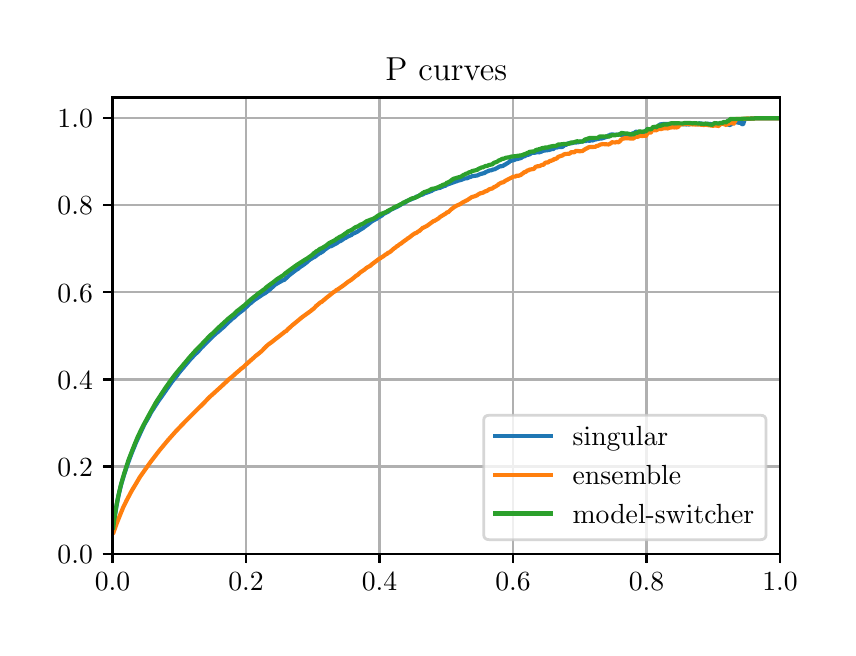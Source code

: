 \begingroup%
\makeatletter%
\begin{pgfpicture}%
\pgfpathrectangle{\pgfpointorigin}{\pgfqpoint{4.0in}{3.0in}}%
\pgfusepath{use as bounding box, clip}%
\begin{pgfscope}%
\pgfsetbuttcap%
\pgfsetmiterjoin%
\definecolor{currentfill}{rgb}{1.0,1.0,1.0}%
\pgfsetfillcolor{currentfill}%
\pgfsetlinewidth{0.0pt}%
\definecolor{currentstroke}{rgb}{1.0,1.0,1.0}%
\pgfsetstrokecolor{currentstroke}%
\pgfsetdash{}{0pt}%
\pgfpathmoveto{\pgfqpoint{0.0in}{0.0in}}%
\pgfpathlineto{\pgfqpoint{4.0in}{0.0in}}%
\pgfpathlineto{\pgfqpoint{4.0in}{3.0in}}%
\pgfpathlineto{\pgfqpoint{0.0in}{3.0in}}%
\pgfpathlineto{\pgfqpoint{0.0in}{0.0in}}%
\pgfpathclose%
\pgfusepath{fill}%
\end{pgfscope}%
\begin{pgfscope}%
\pgfsetbuttcap%
\pgfsetmiterjoin%
\definecolor{currentfill}{rgb}{1.0,1.0,1.0}%
\pgfsetfillcolor{currentfill}%
\pgfsetlinewidth{0.0pt}%
\definecolor{currentstroke}{rgb}{0.0,0.0,0.0}%
\pgfsetstrokecolor{currentstroke}%
\pgfsetstrokeopacity{0.0}%
\pgfsetdash{}{0pt}%
\pgfpathmoveto{\pgfqpoint{0.424in}{0.37in}}%
\pgfpathlineto{\pgfqpoint{3.762in}{0.37in}}%
\pgfpathlineto{\pgfqpoint{3.762in}{2.651in}}%
\pgfpathlineto{\pgfqpoint{0.424in}{2.651in}}%
\pgfpathlineto{\pgfqpoint{0.424in}{0.37in}}%
\pgfpathclose%
\pgfusepath{fill}%
\end{pgfscope}%
\begin{pgfscope}%
\pgfpathrectangle{\pgfqpoint{0.424in}{0.37in}}{\pgfqpoint{3.338in}{2.281in}}%
\pgfusepath{clip}%
\pgfsetrectcap%
\pgfsetroundjoin%
\pgfsetlinewidth{0.803pt}%
\definecolor{currentstroke}{rgb}{0.69,0.69,0.69}%
\pgfsetstrokecolor{currentstroke}%
\pgfsetdash{}{0pt}%
\pgfpathmoveto{\pgfqpoint{0.424in}{0.37in}}%
\pgfpathlineto{\pgfqpoint{0.424in}{2.651in}}%
\pgfusepath{stroke}%
\end{pgfscope}%
\begin{pgfscope}%
\pgfsetbuttcap%
\pgfsetroundjoin%
\definecolor{currentfill}{rgb}{0.0,0.0,0.0}%
\pgfsetfillcolor{currentfill}%
\pgfsetlinewidth{0.803pt}%
\definecolor{currentstroke}{rgb}{0.0,0.0,0.0}%
\pgfsetstrokecolor{currentstroke}%
\pgfsetdash{}{0pt}%
\pgfsys@defobject{currentmarker}{\pgfqpoint{0.0in}{-0.049in}}{\pgfqpoint{0.0in}{0.0in}}{%
\pgfpathmoveto{\pgfqpoint{0.0in}{0.0in}}%
\pgfpathlineto{\pgfqpoint{0.0in}{-0.049in}}%
\pgfusepath{stroke,fill}%
}%
\begin{pgfscope}%
\pgfsys@transformshift{0.424in}{0.37in}%
\pgfsys@useobject{currentmarker}{}%
\end{pgfscope}%
\end{pgfscope}%
\begin{pgfscope}%
\definecolor{textcolor}{rgb}{0.0,0.0,0.0}%
\pgfsetstrokecolor{textcolor}%
\pgfsetfillcolor{textcolor}%
\pgftext[x=0.424in,y=0.273in,,top]{\color{textcolor}\rmfamily\fontsize{10.0}{12.0}\selectfont \(\displaystyle {0.0}\)}%
\end{pgfscope}%
\begin{pgfscope}%
\pgfpathrectangle{\pgfqpoint{0.424in}{0.37in}}{\pgfqpoint{3.338in}{2.281in}}%
\pgfusepath{clip}%
\pgfsetrectcap%
\pgfsetroundjoin%
\pgfsetlinewidth{0.803pt}%
\definecolor{currentstroke}{rgb}{0.69,0.69,0.69}%
\pgfsetstrokecolor{currentstroke}%
\pgfsetdash{}{0pt}%
\pgfpathmoveto{\pgfqpoint{1.092in}{0.37in}}%
\pgfpathlineto{\pgfqpoint{1.092in}{2.651in}}%
\pgfusepath{stroke}%
\end{pgfscope}%
\begin{pgfscope}%
\pgfsetbuttcap%
\pgfsetroundjoin%
\definecolor{currentfill}{rgb}{0.0,0.0,0.0}%
\pgfsetfillcolor{currentfill}%
\pgfsetlinewidth{0.803pt}%
\definecolor{currentstroke}{rgb}{0.0,0.0,0.0}%
\pgfsetstrokecolor{currentstroke}%
\pgfsetdash{}{0pt}%
\pgfsys@defobject{currentmarker}{\pgfqpoint{0.0in}{-0.049in}}{\pgfqpoint{0.0in}{0.0in}}{%
\pgfpathmoveto{\pgfqpoint{0.0in}{0.0in}}%
\pgfpathlineto{\pgfqpoint{0.0in}{-0.049in}}%
\pgfusepath{stroke,fill}%
}%
\begin{pgfscope}%
\pgfsys@transformshift{1.092in}{0.37in}%
\pgfsys@useobject{currentmarker}{}%
\end{pgfscope}%
\end{pgfscope}%
\begin{pgfscope}%
\definecolor{textcolor}{rgb}{0.0,0.0,0.0}%
\pgfsetstrokecolor{textcolor}%
\pgfsetfillcolor{textcolor}%
\pgftext[x=1.092in,y=0.273in,,top]{\color{textcolor}\rmfamily\fontsize{10.0}{12.0}\selectfont \(\displaystyle {0.2}\)}%
\end{pgfscope}%
\begin{pgfscope}%
\pgfpathrectangle{\pgfqpoint{0.424in}{0.37in}}{\pgfqpoint{3.338in}{2.281in}}%
\pgfusepath{clip}%
\pgfsetrectcap%
\pgfsetroundjoin%
\pgfsetlinewidth{0.803pt}%
\definecolor{currentstroke}{rgb}{0.69,0.69,0.69}%
\pgfsetstrokecolor{currentstroke}%
\pgfsetdash{}{0pt}%
\pgfpathmoveto{\pgfqpoint{1.759in}{0.37in}}%
\pgfpathlineto{\pgfqpoint{1.759in}{2.651in}}%
\pgfusepath{stroke}%
\end{pgfscope}%
\begin{pgfscope}%
\pgfsetbuttcap%
\pgfsetroundjoin%
\definecolor{currentfill}{rgb}{0.0,0.0,0.0}%
\pgfsetfillcolor{currentfill}%
\pgfsetlinewidth{0.803pt}%
\definecolor{currentstroke}{rgb}{0.0,0.0,0.0}%
\pgfsetstrokecolor{currentstroke}%
\pgfsetdash{}{0pt}%
\pgfsys@defobject{currentmarker}{\pgfqpoint{0.0in}{-0.049in}}{\pgfqpoint{0.0in}{0.0in}}{%
\pgfpathmoveto{\pgfqpoint{0.0in}{0.0in}}%
\pgfpathlineto{\pgfqpoint{0.0in}{-0.049in}}%
\pgfusepath{stroke,fill}%
}%
\begin{pgfscope}%
\pgfsys@transformshift{1.759in}{0.37in}%
\pgfsys@useobject{currentmarker}{}%
\end{pgfscope}%
\end{pgfscope}%
\begin{pgfscope}%
\definecolor{textcolor}{rgb}{0.0,0.0,0.0}%
\pgfsetstrokecolor{textcolor}%
\pgfsetfillcolor{textcolor}%
\pgftext[x=1.759in,y=0.273in,,top]{\color{textcolor}\rmfamily\fontsize{10.0}{12.0}\selectfont \(\displaystyle {0.4}\)}%
\end{pgfscope}%
\begin{pgfscope}%
\pgfpathrectangle{\pgfqpoint{0.424in}{0.37in}}{\pgfqpoint{3.338in}{2.281in}}%
\pgfusepath{clip}%
\pgfsetrectcap%
\pgfsetroundjoin%
\pgfsetlinewidth{0.803pt}%
\definecolor{currentstroke}{rgb}{0.69,0.69,0.69}%
\pgfsetstrokecolor{currentstroke}%
\pgfsetdash{}{0pt}%
\pgfpathmoveto{\pgfqpoint{2.427in}{0.37in}}%
\pgfpathlineto{\pgfqpoint{2.427in}{2.651in}}%
\pgfusepath{stroke}%
\end{pgfscope}%
\begin{pgfscope}%
\pgfsetbuttcap%
\pgfsetroundjoin%
\definecolor{currentfill}{rgb}{0.0,0.0,0.0}%
\pgfsetfillcolor{currentfill}%
\pgfsetlinewidth{0.803pt}%
\definecolor{currentstroke}{rgb}{0.0,0.0,0.0}%
\pgfsetstrokecolor{currentstroke}%
\pgfsetdash{}{0pt}%
\pgfsys@defobject{currentmarker}{\pgfqpoint{0.0in}{-0.049in}}{\pgfqpoint{0.0in}{0.0in}}{%
\pgfpathmoveto{\pgfqpoint{0.0in}{0.0in}}%
\pgfpathlineto{\pgfqpoint{0.0in}{-0.049in}}%
\pgfusepath{stroke,fill}%
}%
\begin{pgfscope}%
\pgfsys@transformshift{2.427in}{0.37in}%
\pgfsys@useobject{currentmarker}{}%
\end{pgfscope}%
\end{pgfscope}%
\begin{pgfscope}%
\definecolor{textcolor}{rgb}{0.0,0.0,0.0}%
\pgfsetstrokecolor{textcolor}%
\pgfsetfillcolor{textcolor}%
\pgftext[x=2.427in,y=0.273in,,top]{\color{textcolor}\rmfamily\fontsize{10.0}{12.0}\selectfont \(\displaystyle {0.6}\)}%
\end{pgfscope}%
\begin{pgfscope}%
\pgfpathrectangle{\pgfqpoint{0.424in}{0.37in}}{\pgfqpoint{3.338in}{2.281in}}%
\pgfusepath{clip}%
\pgfsetrectcap%
\pgfsetroundjoin%
\pgfsetlinewidth{0.803pt}%
\definecolor{currentstroke}{rgb}{0.69,0.69,0.69}%
\pgfsetstrokecolor{currentstroke}%
\pgfsetdash{}{0pt}%
\pgfpathmoveto{\pgfqpoint{3.094in}{0.37in}}%
\pgfpathlineto{\pgfqpoint{3.094in}{2.651in}}%
\pgfusepath{stroke}%
\end{pgfscope}%
\begin{pgfscope}%
\pgfsetbuttcap%
\pgfsetroundjoin%
\definecolor{currentfill}{rgb}{0.0,0.0,0.0}%
\pgfsetfillcolor{currentfill}%
\pgfsetlinewidth{0.803pt}%
\definecolor{currentstroke}{rgb}{0.0,0.0,0.0}%
\pgfsetstrokecolor{currentstroke}%
\pgfsetdash{}{0pt}%
\pgfsys@defobject{currentmarker}{\pgfqpoint{0.0in}{-0.049in}}{\pgfqpoint{0.0in}{0.0in}}{%
\pgfpathmoveto{\pgfqpoint{0.0in}{0.0in}}%
\pgfpathlineto{\pgfqpoint{0.0in}{-0.049in}}%
\pgfusepath{stroke,fill}%
}%
\begin{pgfscope}%
\pgfsys@transformshift{3.094in}{0.37in}%
\pgfsys@useobject{currentmarker}{}%
\end{pgfscope}%
\end{pgfscope}%
\begin{pgfscope}%
\definecolor{textcolor}{rgb}{0.0,0.0,0.0}%
\pgfsetstrokecolor{textcolor}%
\pgfsetfillcolor{textcolor}%
\pgftext[x=3.094in,y=0.273in,,top]{\color{textcolor}\rmfamily\fontsize{10.0}{12.0}\selectfont \(\displaystyle {0.8}\)}%
\end{pgfscope}%
\begin{pgfscope}%
\pgfpathrectangle{\pgfqpoint{0.424in}{0.37in}}{\pgfqpoint{3.338in}{2.281in}}%
\pgfusepath{clip}%
\pgfsetrectcap%
\pgfsetroundjoin%
\pgfsetlinewidth{0.803pt}%
\definecolor{currentstroke}{rgb}{0.69,0.69,0.69}%
\pgfsetstrokecolor{currentstroke}%
\pgfsetdash{}{0pt}%
\pgfpathmoveto{\pgfqpoint{3.762in}{0.37in}}%
\pgfpathlineto{\pgfqpoint{3.762in}{2.651in}}%
\pgfusepath{stroke}%
\end{pgfscope}%
\begin{pgfscope}%
\pgfsetbuttcap%
\pgfsetroundjoin%
\definecolor{currentfill}{rgb}{0.0,0.0,0.0}%
\pgfsetfillcolor{currentfill}%
\pgfsetlinewidth{0.803pt}%
\definecolor{currentstroke}{rgb}{0.0,0.0,0.0}%
\pgfsetstrokecolor{currentstroke}%
\pgfsetdash{}{0pt}%
\pgfsys@defobject{currentmarker}{\pgfqpoint{0.0in}{-0.049in}}{\pgfqpoint{0.0in}{0.0in}}{%
\pgfpathmoveto{\pgfqpoint{0.0in}{0.0in}}%
\pgfpathlineto{\pgfqpoint{0.0in}{-0.049in}}%
\pgfusepath{stroke,fill}%
}%
\begin{pgfscope}%
\pgfsys@transformshift{3.762in}{0.37in}%
\pgfsys@useobject{currentmarker}{}%
\end{pgfscope}%
\end{pgfscope}%
\begin{pgfscope}%
\definecolor{textcolor}{rgb}{0.0,0.0,0.0}%
\pgfsetstrokecolor{textcolor}%
\pgfsetfillcolor{textcolor}%
\pgftext[x=3.762in,y=0.273in,,top]{\color{textcolor}\rmfamily\fontsize{10.0}{12.0}\selectfont \(\displaystyle {1.0}\)}%
\end{pgfscope}%
\begin{pgfscope}%
\pgfpathrectangle{\pgfqpoint{0.424in}{0.37in}}{\pgfqpoint{3.338in}{2.281in}}%
\pgfusepath{clip}%
\pgfsetrectcap%
\pgfsetroundjoin%
\pgfsetlinewidth{0.803pt}%
\definecolor{currentstroke}{rgb}{0.69,0.69,0.69}%
\pgfsetstrokecolor{currentstroke}%
\pgfsetdash{}{0pt}%
\pgfpathmoveto{\pgfqpoint{0.424in}{0.37in}}%
\pgfpathlineto{\pgfqpoint{3.762in}{0.37in}}%
\pgfusepath{stroke}%
\end{pgfscope}%
\begin{pgfscope}%
\pgfsetbuttcap%
\pgfsetroundjoin%
\definecolor{currentfill}{rgb}{0.0,0.0,0.0}%
\pgfsetfillcolor{currentfill}%
\pgfsetlinewidth{0.803pt}%
\definecolor{currentstroke}{rgb}{0.0,0.0,0.0}%
\pgfsetstrokecolor{currentstroke}%
\pgfsetdash{}{0pt}%
\pgfsys@defobject{currentmarker}{\pgfqpoint{-0.049in}{0.0in}}{\pgfqpoint{-0.0in}{0.0in}}{%
\pgfpathmoveto{\pgfqpoint{-0.0in}{0.0in}}%
\pgfpathlineto{\pgfqpoint{-0.049in}{0.0in}}%
\pgfusepath{stroke,fill}%
}%
\begin{pgfscope}%
\pgfsys@transformshift{0.424in}{0.37in}%
\pgfsys@useobject{currentmarker}{}%
\end{pgfscope}%
\end{pgfscope}%
\begin{pgfscope}%
\definecolor{textcolor}{rgb}{0.0,0.0,0.0}%
\pgfsetstrokecolor{textcolor}%
\pgfsetfillcolor{textcolor}%
\pgftext[x=0.149in, y=0.322in, left, base]{\color{textcolor}\rmfamily\fontsize{10.0}{12.0}\selectfont \(\displaystyle {0.0}\)}%
\end{pgfscope}%
\begin{pgfscope}%
\pgfpathrectangle{\pgfqpoint{0.424in}{0.37in}}{\pgfqpoint{3.338in}{2.281in}}%
\pgfusepath{clip}%
\pgfsetrectcap%
\pgfsetroundjoin%
\pgfsetlinewidth{0.803pt}%
\definecolor{currentstroke}{rgb}{0.69,0.69,0.69}%
\pgfsetstrokecolor{currentstroke}%
\pgfsetdash{}{0pt}%
\pgfpathmoveto{\pgfqpoint{0.424in}{0.806in}}%
\pgfpathlineto{\pgfqpoint{3.762in}{0.806in}}%
\pgfusepath{stroke}%
\end{pgfscope}%
\begin{pgfscope}%
\pgfsetbuttcap%
\pgfsetroundjoin%
\definecolor{currentfill}{rgb}{0.0,0.0,0.0}%
\pgfsetfillcolor{currentfill}%
\pgfsetlinewidth{0.803pt}%
\definecolor{currentstroke}{rgb}{0.0,0.0,0.0}%
\pgfsetstrokecolor{currentstroke}%
\pgfsetdash{}{0pt}%
\pgfsys@defobject{currentmarker}{\pgfqpoint{-0.049in}{0.0in}}{\pgfqpoint{-0.0in}{0.0in}}{%
\pgfpathmoveto{\pgfqpoint{-0.0in}{0.0in}}%
\pgfpathlineto{\pgfqpoint{-0.049in}{0.0in}}%
\pgfusepath{stroke,fill}%
}%
\begin{pgfscope}%
\pgfsys@transformshift{0.424in}{0.806in}%
\pgfsys@useobject{currentmarker}{}%
\end{pgfscope}%
\end{pgfscope}%
\begin{pgfscope}%
\definecolor{textcolor}{rgb}{0.0,0.0,0.0}%
\pgfsetstrokecolor{textcolor}%
\pgfsetfillcolor{textcolor}%
\pgftext[x=0.149in, y=0.757in, left, base]{\color{textcolor}\rmfamily\fontsize{10.0}{12.0}\selectfont \(\displaystyle {0.2}\)}%
\end{pgfscope}%
\begin{pgfscope}%
\pgfpathrectangle{\pgfqpoint{0.424in}{0.37in}}{\pgfqpoint{3.338in}{2.281in}}%
\pgfusepath{clip}%
\pgfsetrectcap%
\pgfsetroundjoin%
\pgfsetlinewidth{0.803pt}%
\definecolor{currentstroke}{rgb}{0.69,0.69,0.69}%
\pgfsetstrokecolor{currentstroke}%
\pgfsetdash{}{0pt}%
\pgfpathmoveto{\pgfqpoint{0.424in}{1.241in}}%
\pgfpathlineto{\pgfqpoint{3.762in}{1.241in}}%
\pgfusepath{stroke}%
\end{pgfscope}%
\begin{pgfscope}%
\pgfsetbuttcap%
\pgfsetroundjoin%
\definecolor{currentfill}{rgb}{0.0,0.0,0.0}%
\pgfsetfillcolor{currentfill}%
\pgfsetlinewidth{0.803pt}%
\definecolor{currentstroke}{rgb}{0.0,0.0,0.0}%
\pgfsetstrokecolor{currentstroke}%
\pgfsetdash{}{0pt}%
\pgfsys@defobject{currentmarker}{\pgfqpoint{-0.049in}{0.0in}}{\pgfqpoint{-0.0in}{0.0in}}{%
\pgfpathmoveto{\pgfqpoint{-0.0in}{0.0in}}%
\pgfpathlineto{\pgfqpoint{-0.049in}{0.0in}}%
\pgfusepath{stroke,fill}%
}%
\begin{pgfscope}%
\pgfsys@transformshift{0.424in}{1.241in}%
\pgfsys@useobject{currentmarker}{}%
\end{pgfscope}%
\end{pgfscope}%
\begin{pgfscope}%
\definecolor{textcolor}{rgb}{0.0,0.0,0.0}%
\pgfsetstrokecolor{textcolor}%
\pgfsetfillcolor{textcolor}%
\pgftext[x=0.149in, y=1.193in, left, base]{\color{textcolor}\rmfamily\fontsize{10.0}{12.0}\selectfont \(\displaystyle {0.4}\)}%
\end{pgfscope}%
\begin{pgfscope}%
\pgfpathrectangle{\pgfqpoint{0.424in}{0.37in}}{\pgfqpoint{3.338in}{2.281in}}%
\pgfusepath{clip}%
\pgfsetrectcap%
\pgfsetroundjoin%
\pgfsetlinewidth{0.803pt}%
\definecolor{currentstroke}{rgb}{0.69,0.69,0.69}%
\pgfsetstrokecolor{currentstroke}%
\pgfsetdash{}{0pt}%
\pgfpathmoveto{\pgfqpoint{0.424in}{1.677in}}%
\pgfpathlineto{\pgfqpoint{3.762in}{1.677in}}%
\pgfusepath{stroke}%
\end{pgfscope}%
\begin{pgfscope}%
\pgfsetbuttcap%
\pgfsetroundjoin%
\definecolor{currentfill}{rgb}{0.0,0.0,0.0}%
\pgfsetfillcolor{currentfill}%
\pgfsetlinewidth{0.803pt}%
\definecolor{currentstroke}{rgb}{0.0,0.0,0.0}%
\pgfsetstrokecolor{currentstroke}%
\pgfsetdash{}{0pt}%
\pgfsys@defobject{currentmarker}{\pgfqpoint{-0.049in}{0.0in}}{\pgfqpoint{-0.0in}{0.0in}}{%
\pgfpathmoveto{\pgfqpoint{-0.0in}{0.0in}}%
\pgfpathlineto{\pgfqpoint{-0.049in}{0.0in}}%
\pgfusepath{stroke,fill}%
}%
\begin{pgfscope}%
\pgfsys@transformshift{0.424in}{1.677in}%
\pgfsys@useobject{currentmarker}{}%
\end{pgfscope}%
\end{pgfscope}%
\begin{pgfscope}%
\definecolor{textcolor}{rgb}{0.0,0.0,0.0}%
\pgfsetstrokecolor{textcolor}%
\pgfsetfillcolor{textcolor}%
\pgftext[x=0.149in, y=1.628in, left, base]{\color{textcolor}\rmfamily\fontsize{10.0}{12.0}\selectfont \(\displaystyle {0.6}\)}%
\end{pgfscope}%
\begin{pgfscope}%
\pgfpathrectangle{\pgfqpoint{0.424in}{0.37in}}{\pgfqpoint{3.338in}{2.281in}}%
\pgfusepath{clip}%
\pgfsetrectcap%
\pgfsetroundjoin%
\pgfsetlinewidth{0.803pt}%
\definecolor{currentstroke}{rgb}{0.69,0.69,0.69}%
\pgfsetstrokecolor{currentstroke}%
\pgfsetdash{}{0pt}%
\pgfpathmoveto{\pgfqpoint{0.424in}{2.112in}}%
\pgfpathlineto{\pgfqpoint{3.762in}{2.112in}}%
\pgfusepath{stroke}%
\end{pgfscope}%
\begin{pgfscope}%
\pgfsetbuttcap%
\pgfsetroundjoin%
\definecolor{currentfill}{rgb}{0.0,0.0,0.0}%
\pgfsetfillcolor{currentfill}%
\pgfsetlinewidth{0.803pt}%
\definecolor{currentstroke}{rgb}{0.0,0.0,0.0}%
\pgfsetstrokecolor{currentstroke}%
\pgfsetdash{}{0pt}%
\pgfsys@defobject{currentmarker}{\pgfqpoint{-0.049in}{0.0in}}{\pgfqpoint{-0.0in}{0.0in}}{%
\pgfpathmoveto{\pgfqpoint{-0.0in}{0.0in}}%
\pgfpathlineto{\pgfqpoint{-0.049in}{0.0in}}%
\pgfusepath{stroke,fill}%
}%
\begin{pgfscope}%
\pgfsys@transformshift{0.424in}{2.112in}%
\pgfsys@useobject{currentmarker}{}%
\end{pgfscope}%
\end{pgfscope}%
\begin{pgfscope}%
\definecolor{textcolor}{rgb}{0.0,0.0,0.0}%
\pgfsetstrokecolor{textcolor}%
\pgfsetfillcolor{textcolor}%
\pgftext[x=0.149in, y=2.064in, left, base]{\color{textcolor}\rmfamily\fontsize{10.0}{12.0}\selectfont \(\displaystyle {0.8}\)}%
\end{pgfscope}%
\begin{pgfscope}%
\pgfpathrectangle{\pgfqpoint{0.424in}{0.37in}}{\pgfqpoint{3.338in}{2.281in}}%
\pgfusepath{clip}%
\pgfsetrectcap%
\pgfsetroundjoin%
\pgfsetlinewidth{0.803pt}%
\definecolor{currentstroke}{rgb}{0.69,0.69,0.69}%
\pgfsetstrokecolor{currentstroke}%
\pgfsetdash{}{0pt}%
\pgfpathmoveto{\pgfqpoint{0.424in}{2.547in}}%
\pgfpathlineto{\pgfqpoint{3.762in}{2.547in}}%
\pgfusepath{stroke}%
\end{pgfscope}%
\begin{pgfscope}%
\pgfsetbuttcap%
\pgfsetroundjoin%
\definecolor{currentfill}{rgb}{0.0,0.0,0.0}%
\pgfsetfillcolor{currentfill}%
\pgfsetlinewidth{0.803pt}%
\definecolor{currentstroke}{rgb}{0.0,0.0,0.0}%
\pgfsetstrokecolor{currentstroke}%
\pgfsetdash{}{0pt}%
\pgfsys@defobject{currentmarker}{\pgfqpoint{-0.049in}{0.0in}}{\pgfqpoint{-0.0in}{0.0in}}{%
\pgfpathmoveto{\pgfqpoint{-0.0in}{0.0in}}%
\pgfpathlineto{\pgfqpoint{-0.049in}{0.0in}}%
\pgfusepath{stroke,fill}%
}%
\begin{pgfscope}%
\pgfsys@transformshift{0.424in}{2.547in}%
\pgfsys@useobject{currentmarker}{}%
\end{pgfscope}%
\end{pgfscope}%
\begin{pgfscope}%
\definecolor{textcolor}{rgb}{0.0,0.0,0.0}%
\pgfsetstrokecolor{textcolor}%
\pgfsetfillcolor{textcolor}%
\pgftext[x=0.149in, y=2.499in, left, base]{\color{textcolor}\rmfamily\fontsize{10.0}{12.0}\selectfont \(\displaystyle {1.0}\)}%
\end{pgfscope}%
\begin{pgfscope}%
\pgfpathrectangle{\pgfqpoint{0.424in}{0.37in}}{\pgfqpoint{3.338in}{2.281in}}%
\pgfusepath{clip}%
\pgfsetrectcap%
\pgfsetroundjoin%
\pgfsetlinewidth{1.506pt}%
\definecolor{currentstroke}{rgb}{0.122,0.467,0.706}%
\pgfsetstrokecolor{currentstroke}%
\pgfsetdash{}{0pt}%
\pgfpathmoveto{\pgfqpoint{0.424in}{0.492in}}%
\pgfpathlineto{\pgfqpoint{0.427in}{0.492in}}%
\pgfpathlineto{\pgfqpoint{0.434in}{0.546in}}%
\pgfpathlineto{\pgfqpoint{0.444in}{0.608in}}%
\pgfpathlineto{\pgfqpoint{0.454in}{0.659in}}%
\pgfpathlineto{\pgfqpoint{0.467in}{0.714in}}%
\pgfpathlineto{\pgfqpoint{0.481in}{0.761in}}%
\pgfpathlineto{\pgfqpoint{0.498in}{0.813in}}%
\pgfpathlineto{\pgfqpoint{0.518in}{0.867in}}%
\pgfpathlineto{\pgfqpoint{0.541in}{0.924in}}%
\pgfpathlineto{\pgfqpoint{0.568in}{0.983in}}%
\pgfpathlineto{\pgfqpoint{0.584in}{1.017in}}%
\pgfpathlineto{\pgfqpoint{0.598in}{1.041in}}%
\pgfpathlineto{\pgfqpoint{0.608in}{1.059in}}%
\pgfpathlineto{\pgfqpoint{0.618in}{1.078in}}%
\pgfpathlineto{\pgfqpoint{0.655in}{1.135in}}%
\pgfpathlineto{\pgfqpoint{0.675in}{1.163in}}%
\pgfpathlineto{\pgfqpoint{0.721in}{1.229in}}%
\pgfpathlineto{\pgfqpoint{0.748in}{1.262in}}%
\pgfpathlineto{\pgfqpoint{0.758in}{1.276in}}%
\pgfpathlineto{\pgfqpoint{0.812in}{1.34in}}%
\pgfpathlineto{\pgfqpoint{0.822in}{1.35in}}%
\pgfpathlineto{\pgfqpoint{0.832in}{1.362in}}%
\pgfpathlineto{\pgfqpoint{0.842in}{1.371in}}%
\pgfpathlineto{\pgfqpoint{0.852in}{1.38in}}%
\pgfpathlineto{\pgfqpoint{0.868in}{1.399in}}%
\pgfpathlineto{\pgfqpoint{0.875in}{1.405in}}%
\pgfpathlineto{\pgfqpoint{0.882in}{1.413in}}%
\pgfpathlineto{\pgfqpoint{0.888in}{1.419in}}%
\pgfpathlineto{\pgfqpoint{0.945in}{1.475in}}%
\pgfpathlineto{\pgfqpoint{0.949in}{1.476in}}%
\pgfpathlineto{\pgfqpoint{0.965in}{1.491in}}%
\pgfpathlineto{\pgfqpoint{0.982in}{1.505in}}%
\pgfpathlineto{\pgfqpoint{0.989in}{1.513in}}%
\pgfpathlineto{\pgfqpoint{1.009in}{1.532in}}%
\pgfpathlineto{\pgfqpoint{1.015in}{1.537in}}%
\pgfpathlineto{\pgfqpoint{1.022in}{1.544in}}%
\pgfpathlineto{\pgfqpoint{1.032in}{1.551in}}%
\pgfpathlineto{\pgfqpoint{1.035in}{1.553in}}%
\pgfpathlineto{\pgfqpoint{1.045in}{1.563in}}%
\pgfpathlineto{\pgfqpoint{1.055in}{1.572in}}%
\pgfpathlineto{\pgfqpoint{1.079in}{1.59in}}%
\pgfpathlineto{\pgfqpoint{1.096in}{1.606in}}%
\pgfpathlineto{\pgfqpoint{1.102in}{1.612in}}%
\pgfpathlineto{\pgfqpoint{1.109in}{1.619in}}%
\pgfpathlineto{\pgfqpoint{1.116in}{1.623in}}%
\pgfpathlineto{\pgfqpoint{1.129in}{1.635in}}%
\pgfpathlineto{\pgfqpoint{1.159in}{1.655in}}%
\pgfpathlineto{\pgfqpoint{1.172in}{1.664in}}%
\pgfpathlineto{\pgfqpoint{1.176in}{1.667in}}%
\pgfpathlineto{\pgfqpoint{1.186in}{1.672in}}%
\pgfpathlineto{\pgfqpoint{1.196in}{1.679in}}%
\pgfpathlineto{\pgfqpoint{1.206in}{1.687in}}%
\pgfpathlineto{\pgfqpoint{1.216in}{1.695in}}%
\pgfpathlineto{\pgfqpoint{1.219in}{1.699in}}%
\pgfpathlineto{\pgfqpoint{1.226in}{1.704in}}%
\pgfpathlineto{\pgfqpoint{1.236in}{1.714in}}%
\pgfpathlineto{\pgfqpoint{1.256in}{1.726in}}%
\pgfpathlineto{\pgfqpoint{1.269in}{1.733in}}%
\pgfpathlineto{\pgfqpoint{1.276in}{1.737in}}%
\pgfpathlineto{\pgfqpoint{1.283in}{1.739in}}%
\pgfpathlineto{\pgfqpoint{1.293in}{1.748in}}%
\pgfpathlineto{\pgfqpoint{1.296in}{1.75in}}%
\pgfpathlineto{\pgfqpoint{1.309in}{1.763in}}%
\pgfpathlineto{\pgfqpoint{1.336in}{1.784in}}%
\pgfpathlineto{\pgfqpoint{1.339in}{1.786in}}%
\pgfpathlineto{\pgfqpoint{1.343in}{1.789in}}%
\pgfpathlineto{\pgfqpoint{1.353in}{1.795in}}%
\pgfpathlineto{\pgfqpoint{1.363in}{1.804in}}%
\pgfpathlineto{\pgfqpoint{1.373in}{1.81in}}%
\pgfpathlineto{\pgfqpoint{1.383in}{1.817in}}%
\pgfpathlineto{\pgfqpoint{1.396in}{1.827in}}%
\pgfpathlineto{\pgfqpoint{1.403in}{1.834in}}%
\pgfpathlineto{\pgfqpoint{1.413in}{1.842in}}%
\pgfpathlineto{\pgfqpoint{1.416in}{1.843in}}%
\pgfpathlineto{\pgfqpoint{1.426in}{1.85in}}%
\pgfpathlineto{\pgfqpoint{1.436in}{1.854in}}%
\pgfpathlineto{\pgfqpoint{1.446in}{1.863in}}%
\pgfpathlineto{\pgfqpoint{1.453in}{1.867in}}%
\pgfpathlineto{\pgfqpoint{1.456in}{1.87in}}%
\pgfpathlineto{\pgfqpoint{1.463in}{1.873in}}%
\pgfpathlineto{\pgfqpoint{1.476in}{1.881in}}%
\pgfpathlineto{\pgfqpoint{1.483in}{1.888in}}%
\pgfpathlineto{\pgfqpoint{1.51in}{1.907in}}%
\pgfpathlineto{\pgfqpoint{1.517in}{1.907in}}%
\pgfpathlineto{\pgfqpoint{1.533in}{1.916in}}%
\pgfpathlineto{\pgfqpoint{1.543in}{1.921in}}%
\pgfpathlineto{\pgfqpoint{1.547in}{1.923in}}%
\pgfpathlineto{\pgfqpoint{1.55in}{1.927in}}%
\pgfpathlineto{\pgfqpoint{1.567in}{1.935in}}%
\pgfpathlineto{\pgfqpoint{1.583in}{1.946in}}%
\pgfpathlineto{\pgfqpoint{1.59in}{1.949in}}%
\pgfpathlineto{\pgfqpoint{1.603in}{1.957in}}%
\pgfpathlineto{\pgfqpoint{1.62in}{1.964in}}%
\pgfpathlineto{\pgfqpoint{1.623in}{1.968in}}%
\pgfpathlineto{\pgfqpoint{1.643in}{1.977in}}%
\pgfpathlineto{\pgfqpoint{1.65in}{1.981in}}%
\pgfpathlineto{\pgfqpoint{1.657in}{1.986in}}%
\pgfpathlineto{\pgfqpoint{1.667in}{1.992in}}%
\pgfpathlineto{\pgfqpoint{1.677in}{1.998in}}%
\pgfpathlineto{\pgfqpoint{1.684in}{2.004in}}%
\pgfpathlineto{\pgfqpoint{1.7in}{2.015in}}%
\pgfpathlineto{\pgfqpoint{1.72in}{2.031in}}%
\pgfpathlineto{\pgfqpoint{1.73in}{2.037in}}%
\pgfpathlineto{\pgfqpoint{1.744in}{2.044in}}%
\pgfpathlineto{\pgfqpoint{1.75in}{2.049in}}%
\pgfpathlineto{\pgfqpoint{1.77in}{2.06in}}%
\pgfpathlineto{\pgfqpoint{1.777in}{2.067in}}%
\pgfpathlineto{\pgfqpoint{1.804in}{2.081in}}%
\pgfpathlineto{\pgfqpoint{1.814in}{2.089in}}%
\pgfpathlineto{\pgfqpoint{1.827in}{2.095in}}%
\pgfpathlineto{\pgfqpoint{1.831in}{2.097in}}%
\pgfpathlineto{\pgfqpoint{1.834in}{2.098in}}%
\pgfpathlineto{\pgfqpoint{1.837in}{2.101in}}%
\pgfpathlineto{\pgfqpoint{1.841in}{2.101in}}%
\pgfpathlineto{\pgfqpoint{1.861in}{2.112in}}%
\pgfpathlineto{\pgfqpoint{1.871in}{2.119in}}%
\pgfpathlineto{\pgfqpoint{1.881in}{2.122in}}%
\pgfpathlineto{\pgfqpoint{1.891in}{2.128in}}%
\pgfpathlineto{\pgfqpoint{1.894in}{2.132in}}%
\pgfpathlineto{\pgfqpoint{1.937in}{2.15in}}%
\pgfpathlineto{\pgfqpoint{1.944in}{2.155in}}%
\pgfpathlineto{\pgfqpoint{1.954in}{2.158in}}%
\pgfpathlineto{\pgfqpoint{1.958in}{2.161in}}%
\pgfpathlineto{\pgfqpoint{1.978in}{2.167in}}%
\pgfpathlineto{\pgfqpoint{1.981in}{2.17in}}%
\pgfpathlineto{\pgfqpoint{1.998in}{2.176in}}%
\pgfpathlineto{\pgfqpoint{2.008in}{2.179in}}%
\pgfpathlineto{\pgfqpoint{2.011in}{2.182in}}%
\pgfpathlineto{\pgfqpoint{2.014in}{2.182in}}%
\pgfpathlineto{\pgfqpoint{2.018in}{2.183in}}%
\pgfpathlineto{\pgfqpoint{2.024in}{2.187in}}%
\pgfpathlineto{\pgfqpoint{2.034in}{2.192in}}%
\pgfpathlineto{\pgfqpoint{2.054in}{2.198in}}%
\pgfpathlineto{\pgfqpoint{2.061in}{2.199in}}%
\pgfpathlineto{\pgfqpoint{2.084in}{2.209in}}%
\pgfpathlineto{\pgfqpoint{2.088in}{2.209in}}%
\pgfpathlineto{\pgfqpoint{2.094in}{2.214in}}%
\pgfpathlineto{\pgfqpoint{2.138in}{2.23in}}%
\pgfpathlineto{\pgfqpoint{2.145in}{2.232in}}%
\pgfpathlineto{\pgfqpoint{2.148in}{2.234in}}%
\pgfpathlineto{\pgfqpoint{2.168in}{2.239in}}%
\pgfpathlineto{\pgfqpoint{2.185in}{2.246in}}%
\pgfpathlineto{\pgfqpoint{2.198in}{2.247in}}%
\pgfpathlineto{\pgfqpoint{2.205in}{2.251in}}%
\pgfpathlineto{\pgfqpoint{2.211in}{2.253in}}%
\pgfpathlineto{\pgfqpoint{2.215in}{2.254in}}%
\pgfpathlineto{\pgfqpoint{2.221in}{2.257in}}%
\pgfpathlineto{\pgfqpoint{2.228in}{2.258in}}%
\pgfpathlineto{\pgfqpoint{2.235in}{2.259in}}%
\pgfpathlineto{\pgfqpoint{2.241in}{2.26in}}%
\pgfpathlineto{\pgfqpoint{2.248in}{2.261in}}%
\pgfpathlineto{\pgfqpoint{2.258in}{2.266in}}%
\pgfpathlineto{\pgfqpoint{2.262in}{2.267in}}%
\pgfpathlineto{\pgfqpoint{2.265in}{2.269in}}%
\pgfpathlineto{\pgfqpoint{2.268in}{2.269in}}%
\pgfpathlineto{\pgfqpoint{2.278in}{2.272in}}%
\pgfpathlineto{\pgfqpoint{2.285in}{2.273in}}%
\pgfpathlineto{\pgfqpoint{2.288in}{2.277in}}%
\pgfpathlineto{\pgfqpoint{2.312in}{2.287in}}%
\pgfpathlineto{\pgfqpoint{2.315in}{2.286in}}%
\pgfpathlineto{\pgfqpoint{2.328in}{2.291in}}%
\pgfpathlineto{\pgfqpoint{2.335in}{2.292in}}%
\pgfpathlineto{\pgfqpoint{2.362in}{2.307in}}%
\pgfpathlineto{\pgfqpoint{2.368in}{2.307in}}%
\pgfpathlineto{\pgfqpoint{2.372in}{2.308in}}%
\pgfpathlineto{\pgfqpoint{2.375in}{2.308in}}%
\pgfpathlineto{\pgfqpoint{2.385in}{2.315in}}%
\pgfpathlineto{\pgfqpoint{2.388in}{2.315in}}%
\pgfpathlineto{\pgfqpoint{2.395in}{2.321in}}%
\pgfpathlineto{\pgfqpoint{2.399in}{2.322in}}%
\pgfpathlineto{\pgfqpoint{2.402in}{2.325in}}%
\pgfpathlineto{\pgfqpoint{2.405in}{2.325in}}%
\pgfpathlineto{\pgfqpoint{2.409in}{2.331in}}%
\pgfpathlineto{\pgfqpoint{2.412in}{2.333in}}%
\pgfpathlineto{\pgfqpoint{2.432in}{2.338in}}%
\pgfpathlineto{\pgfqpoint{2.439in}{2.342in}}%
\pgfpathlineto{\pgfqpoint{2.449in}{2.343in}}%
\pgfpathlineto{\pgfqpoint{2.455in}{2.346in}}%
\pgfpathlineto{\pgfqpoint{2.459in}{2.346in}}%
\pgfpathlineto{\pgfqpoint{2.469in}{2.349in}}%
\pgfpathlineto{\pgfqpoint{2.472in}{2.354in}}%
\pgfpathlineto{\pgfqpoint{2.475in}{2.354in}}%
\pgfpathlineto{\pgfqpoint{2.482in}{2.357in}}%
\pgfpathlineto{\pgfqpoint{2.485in}{2.357in}}%
\pgfpathlineto{\pgfqpoint{2.495in}{2.364in}}%
\pgfpathlineto{\pgfqpoint{2.502in}{2.363in}}%
\pgfpathlineto{\pgfqpoint{2.505in}{2.366in}}%
\pgfpathlineto{\pgfqpoint{2.509in}{2.366in}}%
\pgfpathlineto{\pgfqpoint{2.522in}{2.375in}}%
\pgfpathlineto{\pgfqpoint{2.525in}{2.374in}}%
\pgfpathlineto{\pgfqpoint{2.529in}{2.375in}}%
\pgfpathlineto{\pgfqpoint{2.535in}{2.374in}}%
\pgfpathlineto{\pgfqpoint{2.539in}{2.376in}}%
\pgfpathlineto{\pgfqpoint{2.542in}{2.376in}}%
\pgfpathlineto{\pgfqpoint{2.549in}{2.378in}}%
\pgfpathlineto{\pgfqpoint{2.559in}{2.376in}}%
\pgfpathlineto{\pgfqpoint{2.562in}{2.379in}}%
\pgfpathlineto{\pgfqpoint{2.569in}{2.38in}}%
\pgfpathlineto{\pgfqpoint{2.576in}{2.385in}}%
\pgfpathlineto{\pgfqpoint{2.582in}{2.385in}}%
\pgfpathlineto{\pgfqpoint{2.592in}{2.387in}}%
\pgfpathlineto{\pgfqpoint{2.599in}{2.387in}}%
\pgfpathlineto{\pgfqpoint{2.602in}{2.389in}}%
\pgfpathlineto{\pgfqpoint{2.606in}{2.388in}}%
\pgfpathlineto{\pgfqpoint{2.609in}{2.389in}}%
\pgfpathlineto{\pgfqpoint{2.612in}{2.391in}}%
\pgfpathlineto{\pgfqpoint{2.616in}{2.391in}}%
\pgfpathlineto{\pgfqpoint{2.619in}{2.393in}}%
\pgfpathlineto{\pgfqpoint{2.626in}{2.393in}}%
\pgfpathlineto{\pgfqpoint{2.629in}{2.393in}}%
\pgfpathlineto{\pgfqpoint{2.632in}{2.396in}}%
\pgfpathlineto{\pgfqpoint{2.636in}{2.401in}}%
\pgfpathlineto{\pgfqpoint{2.646in}{2.4in}}%
\pgfpathlineto{\pgfqpoint{2.649in}{2.402in}}%
\pgfpathlineto{\pgfqpoint{2.662in}{2.404in}}%
\pgfpathlineto{\pgfqpoint{2.666in}{2.403in}}%
\pgfpathlineto{\pgfqpoint{2.676in}{2.404in}}%
\pgfpathlineto{\pgfqpoint{2.679in}{2.41in}}%
\pgfpathlineto{\pgfqpoint{2.682in}{2.41in}}%
\pgfpathlineto{\pgfqpoint{2.686in}{2.414in}}%
\pgfpathlineto{\pgfqpoint{2.693in}{2.414in}}%
\pgfpathlineto{\pgfqpoint{2.699in}{2.42in}}%
\pgfpathlineto{\pgfqpoint{2.706in}{2.422in}}%
\pgfpathlineto{\pgfqpoint{2.713in}{2.422in}}%
\pgfpathlineto{\pgfqpoint{2.719in}{2.422in}}%
\pgfpathlineto{\pgfqpoint{2.726in}{2.424in}}%
\pgfpathlineto{\pgfqpoint{2.729in}{2.426in}}%
\pgfpathlineto{\pgfqpoint{2.733in}{2.426in}}%
\pgfpathlineto{\pgfqpoint{2.736in}{2.425in}}%
\pgfpathlineto{\pgfqpoint{2.759in}{2.428in}}%
\pgfpathlineto{\pgfqpoint{2.763in}{2.43in}}%
\pgfpathlineto{\pgfqpoint{2.776in}{2.431in}}%
\pgfpathlineto{\pgfqpoint{2.779in}{2.433in}}%
\pgfpathlineto{\pgfqpoint{2.793in}{2.433in}}%
\pgfpathlineto{\pgfqpoint{2.796in}{2.436in}}%
\pgfpathlineto{\pgfqpoint{2.803in}{2.435in}}%
\pgfpathlineto{\pgfqpoint{2.809in}{2.435in}}%
\pgfpathlineto{\pgfqpoint{2.813in}{2.435in}}%
\pgfpathlineto{\pgfqpoint{2.816in}{2.437in}}%
\pgfpathlineto{\pgfqpoint{2.826in}{2.436in}}%
\pgfpathlineto{\pgfqpoint{2.836in}{2.441in}}%
\pgfpathlineto{\pgfqpoint{2.84in}{2.441in}}%
\pgfpathlineto{\pgfqpoint{2.843in}{2.441in}}%
\pgfpathlineto{\pgfqpoint{2.846in}{2.444in}}%
\pgfpathlineto{\pgfqpoint{2.853in}{2.443in}}%
\pgfpathlineto{\pgfqpoint{2.856in}{2.445in}}%
\pgfpathlineto{\pgfqpoint{2.87in}{2.446in}}%
\pgfpathlineto{\pgfqpoint{2.89in}{2.452in}}%
\pgfpathlineto{\pgfqpoint{2.893in}{2.455in}}%
\pgfpathlineto{\pgfqpoint{2.896in}{2.454in}}%
\pgfpathlineto{\pgfqpoint{2.9in}{2.456in}}%
\pgfpathlineto{\pgfqpoint{2.903in}{2.461in}}%
\pgfpathlineto{\pgfqpoint{2.91in}{2.462in}}%
\pgfpathlineto{\pgfqpoint{2.913in}{2.465in}}%
\pgfpathlineto{\pgfqpoint{2.923in}{2.466in}}%
\pgfpathlineto{\pgfqpoint{2.933in}{2.465in}}%
\pgfpathlineto{\pgfqpoint{2.94in}{2.465in}}%
\pgfpathlineto{\pgfqpoint{2.946in}{2.464in}}%
\pgfpathlineto{\pgfqpoint{2.953in}{2.465in}}%
\pgfpathlineto{\pgfqpoint{2.956in}{2.466in}}%
\pgfpathlineto{\pgfqpoint{2.976in}{2.463in}}%
\pgfpathlineto{\pgfqpoint{2.997in}{2.463in}}%
\pgfpathlineto{\pgfqpoint{3.013in}{2.461in}}%
\pgfpathlineto{\pgfqpoint{3.017in}{2.463in}}%
\pgfpathlineto{\pgfqpoint{3.02in}{2.468in}}%
\pgfpathlineto{\pgfqpoint{3.023in}{2.471in}}%
\pgfpathlineto{\pgfqpoint{3.033in}{2.473in}}%
\pgfpathlineto{\pgfqpoint{3.04in}{2.479in}}%
\pgfpathlineto{\pgfqpoint{3.043in}{2.48in}}%
\pgfpathlineto{\pgfqpoint{3.063in}{2.476in}}%
\pgfpathlineto{\pgfqpoint{3.07in}{2.477in}}%
\pgfpathlineto{\pgfqpoint{3.083in}{2.476in}}%
\pgfpathlineto{\pgfqpoint{3.087in}{2.475in}}%
\pgfpathlineto{\pgfqpoint{3.09in}{2.487in}}%
\pgfpathlineto{\pgfqpoint{3.093in}{2.487in}}%
\pgfpathlineto{\pgfqpoint{3.097in}{2.492in}}%
\pgfpathlineto{\pgfqpoint{3.103in}{2.492in}}%
\pgfpathlineto{\pgfqpoint{3.11in}{2.491in}}%
\pgfpathlineto{\pgfqpoint{3.117in}{2.492in}}%
\pgfpathlineto{\pgfqpoint{3.127in}{2.492in}}%
\pgfpathlineto{\pgfqpoint{3.13in}{2.502in}}%
\pgfpathlineto{\pgfqpoint{3.137in}{2.504in}}%
\pgfpathlineto{\pgfqpoint{3.144in}{2.503in}}%
\pgfpathlineto{\pgfqpoint{3.147in}{2.504in}}%
\pgfpathlineto{\pgfqpoint{3.154in}{2.503in}}%
\pgfpathlineto{\pgfqpoint{3.16in}{2.516in}}%
\pgfpathlineto{\pgfqpoint{3.184in}{2.519in}}%
\pgfpathlineto{\pgfqpoint{3.194in}{2.518in}}%
\pgfpathlineto{\pgfqpoint{3.2in}{2.519in}}%
\pgfpathlineto{\pgfqpoint{3.22in}{2.518in}}%
\pgfpathlineto{\pgfqpoint{3.224in}{2.52in}}%
\pgfpathlineto{\pgfqpoint{3.284in}{2.517in}}%
\pgfpathlineto{\pgfqpoint{3.294in}{2.516in}}%
\pgfpathlineto{\pgfqpoint{3.297in}{2.517in}}%
\pgfpathlineto{\pgfqpoint{3.307in}{2.516in}}%
\pgfpathlineto{\pgfqpoint{3.314in}{2.52in}}%
\pgfpathlineto{\pgfqpoint{3.327in}{2.519in}}%
\pgfpathlineto{\pgfqpoint{3.331in}{2.52in}}%
\pgfpathlineto{\pgfqpoint{3.351in}{2.517in}}%
\pgfpathlineto{\pgfqpoint{3.357in}{2.522in}}%
\pgfpathlineto{\pgfqpoint{3.394in}{2.517in}}%
\pgfpathlineto{\pgfqpoint{3.397in}{2.52in}}%
\pgfpathlineto{\pgfqpoint{3.414in}{2.518in}}%
\pgfpathlineto{\pgfqpoint{3.424in}{2.516in}}%
\pgfpathlineto{\pgfqpoint{3.428in}{2.519in}}%
\pgfpathlineto{\pgfqpoint{3.431in}{2.519in}}%
\pgfpathlineto{\pgfqpoint{3.434in}{2.523in}}%
\pgfpathlineto{\pgfqpoint{3.448in}{2.52in}}%
\pgfpathlineto{\pgfqpoint{3.464in}{2.519in}}%
\pgfpathlineto{\pgfqpoint{3.468in}{2.523in}}%
\pgfpathlineto{\pgfqpoint{3.478in}{2.522in}}%
\pgfpathlineto{\pgfqpoint{3.481in}{2.522in}}%
\pgfpathlineto{\pgfqpoint{3.488in}{2.519in}}%
\pgfpathlineto{\pgfqpoint{3.501in}{2.516in}}%
\pgfpathlineto{\pgfqpoint{3.508in}{2.514in}}%
\pgfpathlineto{\pgfqpoint{3.514in}{2.512in}}%
\pgfpathlineto{\pgfqpoint{3.518in}{2.521in}}%
\pgfpathlineto{\pgfqpoint{3.524in}{2.519in}}%
\pgfpathlineto{\pgfqpoint{3.528in}{2.527in}}%
\pgfpathlineto{\pgfqpoint{3.531in}{2.531in}}%
\pgfpathlineto{\pgfqpoint{3.548in}{2.526in}}%
\pgfpathlineto{\pgfqpoint{3.561in}{2.524in}}%
\pgfpathlineto{\pgfqpoint{3.568in}{2.522in}}%
\pgfpathlineto{\pgfqpoint{3.571in}{2.518in}}%
\pgfpathlineto{\pgfqpoint{3.575in}{2.517in}}%
\pgfpathlineto{\pgfqpoint{3.578in}{2.519in}}%
\pgfpathlineto{\pgfqpoint{3.585in}{2.542in}}%
\pgfpathlineto{\pgfqpoint{3.588in}{2.544in}}%
\pgfpathlineto{\pgfqpoint{3.611in}{2.544in}}%
\pgfpathlineto{\pgfqpoint{3.621in}{2.546in}}%
\pgfpathlineto{\pgfqpoint{3.628in}{2.545in}}%
\pgfpathlineto{\pgfqpoint{3.631in}{2.547in}}%
\pgfpathlineto{\pgfqpoint{3.762in}{2.547in}}%
\pgfpathlineto{\pgfqpoint{3.762in}{2.547in}}%
\pgfusepath{stroke}%
\end{pgfscope}%
\begin{pgfscope}%
\pgfpathrectangle{\pgfqpoint{0.424in}{0.37in}}{\pgfqpoint{3.338in}{2.281in}}%
\pgfusepath{clip}%
\pgfsetrectcap%
\pgfsetroundjoin%
\pgfsetlinewidth{1.506pt}%
\definecolor{currentstroke}{rgb}{1.0,0.498,0.055}%
\pgfsetstrokecolor{currentstroke}%
\pgfsetdash{}{0pt}%
\pgfpathmoveto{\pgfqpoint{0.424in}{0.47in}}%
\pgfpathlineto{\pgfqpoint{0.427in}{0.47in}}%
\pgfpathlineto{\pgfqpoint{0.444in}{0.518in}}%
\pgfpathlineto{\pgfqpoint{0.461in}{0.561in}}%
\pgfpathlineto{\pgfqpoint{0.477in}{0.6in}}%
\pgfpathlineto{\pgfqpoint{0.494in}{0.635in}}%
\pgfpathlineto{\pgfqpoint{0.521in}{0.686in}}%
\pgfpathlineto{\pgfqpoint{0.538in}{0.714in}}%
\pgfpathlineto{\pgfqpoint{0.561in}{0.753in}}%
\pgfpathlineto{\pgfqpoint{0.614in}{0.828in}}%
\pgfpathlineto{\pgfqpoint{0.661in}{0.889in}}%
\pgfpathlineto{\pgfqpoint{0.681in}{0.913in}}%
\pgfpathlineto{\pgfqpoint{0.701in}{0.937in}}%
\pgfpathlineto{\pgfqpoint{0.741in}{0.982in}}%
\pgfpathlineto{\pgfqpoint{0.788in}{1.031in}}%
\pgfpathlineto{\pgfqpoint{0.858in}{1.101in}}%
\pgfpathlineto{\pgfqpoint{0.875in}{1.117in}}%
\pgfpathlineto{\pgfqpoint{0.908in}{1.152in}}%
\pgfpathlineto{\pgfqpoint{0.925in}{1.167in}}%
\pgfpathlineto{\pgfqpoint{0.935in}{1.176in}}%
\pgfpathlineto{\pgfqpoint{0.969in}{1.207in}}%
\pgfpathlineto{\pgfqpoint{0.995in}{1.231in}}%
\pgfpathlineto{\pgfqpoint{1.005in}{1.241in}}%
\pgfpathlineto{\pgfqpoint{1.032in}{1.263in}}%
\pgfpathlineto{\pgfqpoint{1.039in}{1.27in}}%
\pgfpathlineto{\pgfqpoint{1.059in}{1.287in}}%
\pgfpathlineto{\pgfqpoint{1.065in}{1.293in}}%
\pgfpathlineto{\pgfqpoint{1.079in}{1.303in}}%
\pgfpathlineto{\pgfqpoint{1.092in}{1.316in}}%
\pgfpathlineto{\pgfqpoint{1.126in}{1.346in}}%
\pgfpathlineto{\pgfqpoint{1.132in}{1.351in}}%
\pgfpathlineto{\pgfqpoint{1.139in}{1.358in}}%
\pgfpathlineto{\pgfqpoint{1.152in}{1.368in}}%
\pgfpathlineto{\pgfqpoint{1.169in}{1.382in}}%
\pgfpathlineto{\pgfqpoint{1.176in}{1.389in}}%
\pgfpathlineto{\pgfqpoint{1.182in}{1.396in}}%
\pgfpathlineto{\pgfqpoint{1.202in}{1.415in}}%
\pgfpathlineto{\pgfqpoint{1.223in}{1.43in}}%
\pgfpathlineto{\pgfqpoint{1.229in}{1.435in}}%
\pgfpathlineto{\pgfqpoint{1.243in}{1.446in}}%
\pgfpathlineto{\pgfqpoint{1.256in}{1.456in}}%
\pgfpathlineto{\pgfqpoint{1.279in}{1.474in}}%
\pgfpathlineto{\pgfqpoint{1.286in}{1.48in}}%
\pgfpathlineto{\pgfqpoint{1.293in}{1.483in}}%
\pgfpathlineto{\pgfqpoint{1.299in}{1.49in}}%
\pgfpathlineto{\pgfqpoint{1.306in}{1.497in}}%
\pgfpathlineto{\pgfqpoint{1.309in}{1.499in}}%
\pgfpathlineto{\pgfqpoint{1.323in}{1.512in}}%
\pgfpathlineto{\pgfqpoint{1.333in}{1.52in}}%
\pgfpathlineto{\pgfqpoint{1.373in}{1.553in}}%
\pgfpathlineto{\pgfqpoint{1.416in}{1.584in}}%
\pgfpathlineto{\pgfqpoint{1.423in}{1.59in}}%
\pgfpathlineto{\pgfqpoint{1.43in}{1.595in}}%
\pgfpathlineto{\pgfqpoint{1.443in}{1.609in}}%
\pgfpathlineto{\pgfqpoint{1.453in}{1.617in}}%
\pgfpathlineto{\pgfqpoint{1.463in}{1.626in}}%
\pgfpathlineto{\pgfqpoint{1.47in}{1.629in}}%
\pgfpathlineto{\pgfqpoint{1.49in}{1.646in}}%
\pgfpathlineto{\pgfqpoint{1.496in}{1.651in}}%
\pgfpathlineto{\pgfqpoint{1.52in}{1.67in}}%
\pgfpathlineto{\pgfqpoint{1.523in}{1.672in}}%
\pgfpathlineto{\pgfqpoint{1.527in}{1.676in}}%
\pgfpathlineto{\pgfqpoint{1.54in}{1.684in}}%
\pgfpathlineto{\pgfqpoint{1.543in}{1.688in}}%
\pgfpathlineto{\pgfqpoint{1.55in}{1.691in}}%
\pgfpathlineto{\pgfqpoint{1.557in}{1.696in}}%
\pgfpathlineto{\pgfqpoint{1.58in}{1.712in}}%
\pgfpathlineto{\pgfqpoint{1.603in}{1.73in}}%
\pgfpathlineto{\pgfqpoint{1.61in}{1.734in}}%
\pgfpathlineto{\pgfqpoint{1.62in}{1.741in}}%
\pgfpathlineto{\pgfqpoint{1.643in}{1.76in}}%
\pgfpathlineto{\pgfqpoint{1.65in}{1.764in}}%
\pgfpathlineto{\pgfqpoint{1.664in}{1.777in}}%
\pgfpathlineto{\pgfqpoint{1.684in}{1.79in}}%
\pgfpathlineto{\pgfqpoint{1.694in}{1.799in}}%
\pgfpathlineto{\pgfqpoint{1.714in}{1.81in}}%
\pgfpathlineto{\pgfqpoint{1.72in}{1.816in}}%
\pgfpathlineto{\pgfqpoint{1.76in}{1.846in}}%
\pgfpathlineto{\pgfqpoint{1.764in}{1.847in}}%
\pgfpathlineto{\pgfqpoint{1.767in}{1.85in}}%
\pgfpathlineto{\pgfqpoint{1.777in}{1.856in}}%
\pgfpathlineto{\pgfqpoint{1.79in}{1.866in}}%
\pgfpathlineto{\pgfqpoint{1.797in}{1.869in}}%
\pgfpathlineto{\pgfqpoint{1.8in}{1.873in}}%
\pgfpathlineto{\pgfqpoint{1.811in}{1.878in}}%
\pgfpathlineto{\pgfqpoint{1.834in}{1.898in}}%
\pgfpathlineto{\pgfqpoint{1.837in}{1.899in}}%
\pgfpathlineto{\pgfqpoint{1.847in}{1.908in}}%
\pgfpathlineto{\pgfqpoint{1.851in}{1.909in}}%
\pgfpathlineto{\pgfqpoint{1.857in}{1.915in}}%
\pgfpathlineto{\pgfqpoint{1.867in}{1.921in}}%
\pgfpathlineto{\pgfqpoint{1.881in}{1.932in}}%
\pgfpathlineto{\pgfqpoint{1.891in}{1.939in}}%
\pgfpathlineto{\pgfqpoint{1.894in}{1.941in}}%
\pgfpathlineto{\pgfqpoint{1.901in}{1.947in}}%
\pgfpathlineto{\pgfqpoint{1.907in}{1.95in}}%
\pgfpathlineto{\pgfqpoint{1.927in}{1.966in}}%
\pgfpathlineto{\pgfqpoint{1.934in}{1.97in}}%
\pgfpathlineto{\pgfqpoint{1.937in}{1.972in}}%
\pgfpathlineto{\pgfqpoint{1.944in}{1.974in}}%
\pgfpathlineto{\pgfqpoint{1.951in}{1.98in}}%
\pgfpathlineto{\pgfqpoint{1.958in}{1.983in}}%
\pgfpathlineto{\pgfqpoint{1.974in}{1.998in}}%
\pgfpathlineto{\pgfqpoint{1.991in}{2.006in}}%
\pgfpathlineto{\pgfqpoint{1.998in}{2.01in}}%
\pgfpathlineto{\pgfqpoint{2.028in}{2.032in}}%
\pgfpathlineto{\pgfqpoint{2.034in}{2.034in}}%
\pgfpathlineto{\pgfqpoint{2.054in}{2.046in}}%
\pgfpathlineto{\pgfqpoint{2.061in}{2.053in}}%
\pgfpathlineto{\pgfqpoint{2.091in}{2.071in}}%
\pgfpathlineto{\pgfqpoint{2.094in}{2.075in}}%
\pgfpathlineto{\pgfqpoint{2.098in}{2.077in}}%
\pgfpathlineto{\pgfqpoint{2.101in}{2.077in}}%
\pgfpathlineto{\pgfqpoint{2.105in}{2.079in}}%
\pgfpathlineto{\pgfqpoint{2.118in}{2.092in}}%
\pgfpathlineto{\pgfqpoint{2.121in}{2.094in}}%
\pgfpathlineto{\pgfqpoint{2.135in}{2.105in}}%
\pgfpathlineto{\pgfqpoint{2.138in}{2.105in}}%
\pgfpathlineto{\pgfqpoint{2.141in}{2.108in}}%
\pgfpathlineto{\pgfqpoint{2.151in}{2.113in}}%
\pgfpathlineto{\pgfqpoint{2.161in}{2.117in}}%
\pgfpathlineto{\pgfqpoint{2.178in}{2.128in}}%
\pgfpathlineto{\pgfqpoint{2.188in}{2.133in}}%
\pgfpathlineto{\pgfqpoint{2.191in}{2.135in}}%
\pgfpathlineto{\pgfqpoint{2.195in}{2.136in}}%
\pgfpathlineto{\pgfqpoint{2.221in}{2.153in}}%
\pgfpathlineto{\pgfqpoint{2.235in}{2.157in}}%
\pgfpathlineto{\pgfqpoint{2.245in}{2.161in}}%
\pgfpathlineto{\pgfqpoint{2.248in}{2.162in}}%
\pgfpathlineto{\pgfqpoint{2.252in}{2.166in}}%
\pgfpathlineto{\pgfqpoint{2.258in}{2.169in}}%
\pgfpathlineto{\pgfqpoint{2.262in}{2.172in}}%
\pgfpathlineto{\pgfqpoint{2.265in}{2.172in}}%
\pgfpathlineto{\pgfqpoint{2.268in}{2.173in}}%
\pgfpathlineto{\pgfqpoint{2.275in}{2.174in}}%
\pgfpathlineto{\pgfqpoint{2.285in}{2.18in}}%
\pgfpathlineto{\pgfqpoint{2.288in}{2.182in}}%
\pgfpathlineto{\pgfqpoint{2.292in}{2.182in}}%
\pgfpathlineto{\pgfqpoint{2.298in}{2.185in}}%
\pgfpathlineto{\pgfqpoint{2.308in}{2.192in}}%
\pgfpathlineto{\pgfqpoint{2.312in}{2.193in}}%
\pgfpathlineto{\pgfqpoint{2.315in}{2.194in}}%
\pgfpathlineto{\pgfqpoint{2.318in}{2.195in}}%
\pgfpathlineto{\pgfqpoint{2.322in}{2.195in}}%
\pgfpathlineto{\pgfqpoint{2.332in}{2.203in}}%
\pgfpathlineto{\pgfqpoint{2.338in}{2.205in}}%
\pgfpathlineto{\pgfqpoint{2.352in}{2.214in}}%
\pgfpathlineto{\pgfqpoint{2.355in}{2.219in}}%
\pgfpathlineto{\pgfqpoint{2.358in}{2.219in}}%
\pgfpathlineto{\pgfqpoint{2.362in}{2.222in}}%
\pgfpathlineto{\pgfqpoint{2.365in}{2.222in}}%
\pgfpathlineto{\pgfqpoint{2.368in}{2.225in}}%
\pgfpathlineto{\pgfqpoint{2.378in}{2.227in}}%
\pgfpathlineto{\pgfqpoint{2.388in}{2.234in}}%
\pgfpathlineto{\pgfqpoint{2.392in}{2.237in}}%
\pgfpathlineto{\pgfqpoint{2.395in}{2.237in}}%
\pgfpathlineto{\pgfqpoint{2.399in}{2.24in}}%
\pgfpathlineto{\pgfqpoint{2.425in}{2.253in}}%
\pgfpathlineto{\pgfqpoint{2.429in}{2.255in}}%
\pgfpathlineto{\pgfqpoint{2.435in}{2.255in}}%
\pgfpathlineto{\pgfqpoint{2.439in}{2.256in}}%
\pgfpathlineto{\pgfqpoint{2.445in}{2.26in}}%
\pgfpathlineto{\pgfqpoint{2.452in}{2.259in}}%
\pgfpathlineto{\pgfqpoint{2.465in}{2.263in}}%
\pgfpathlineto{\pgfqpoint{2.472in}{2.269in}}%
\pgfpathlineto{\pgfqpoint{2.479in}{2.273in}}%
\pgfpathlineto{\pgfqpoint{2.482in}{2.278in}}%
\pgfpathlineto{\pgfqpoint{2.489in}{2.278in}}%
\pgfpathlineto{\pgfqpoint{2.499in}{2.286in}}%
\pgfpathlineto{\pgfqpoint{2.505in}{2.287in}}%
\pgfpathlineto{\pgfqpoint{2.509in}{2.29in}}%
\pgfpathlineto{\pgfqpoint{2.525in}{2.293in}}%
\pgfpathlineto{\pgfqpoint{2.529in}{2.293in}}%
\pgfpathlineto{\pgfqpoint{2.535in}{2.298in}}%
\pgfpathlineto{\pgfqpoint{2.539in}{2.304in}}%
\pgfpathlineto{\pgfqpoint{2.549in}{2.307in}}%
\pgfpathlineto{\pgfqpoint{2.556in}{2.307in}}%
\pgfpathlineto{\pgfqpoint{2.559in}{2.309in}}%
\pgfpathlineto{\pgfqpoint{2.562in}{2.309in}}%
\pgfpathlineto{\pgfqpoint{2.572in}{2.314in}}%
\pgfpathlineto{\pgfqpoint{2.579in}{2.314in}}%
\pgfpathlineto{\pgfqpoint{2.582in}{2.318in}}%
\pgfpathlineto{\pgfqpoint{2.586in}{2.323in}}%
\pgfpathlineto{\pgfqpoint{2.592in}{2.326in}}%
\pgfpathlineto{\pgfqpoint{2.602in}{2.326in}}%
\pgfpathlineto{\pgfqpoint{2.612in}{2.335in}}%
\pgfpathlineto{\pgfqpoint{2.616in}{2.334in}}%
\pgfpathlineto{\pgfqpoint{2.619in}{2.335in}}%
\pgfpathlineto{\pgfqpoint{2.622in}{2.337in}}%
\pgfpathlineto{\pgfqpoint{2.626in}{2.337in}}%
\pgfpathlineto{\pgfqpoint{2.632in}{2.343in}}%
\pgfpathlineto{\pgfqpoint{2.639in}{2.343in}}%
\pgfpathlineto{\pgfqpoint{2.646in}{2.347in}}%
\pgfpathlineto{\pgfqpoint{2.652in}{2.354in}}%
\pgfpathlineto{\pgfqpoint{2.676in}{2.362in}}%
\pgfpathlineto{\pgfqpoint{2.679in}{2.366in}}%
\pgfpathlineto{\pgfqpoint{2.682in}{2.366in}}%
\pgfpathlineto{\pgfqpoint{2.686in}{2.368in}}%
\pgfpathlineto{\pgfqpoint{2.709in}{2.37in}}%
\pgfpathlineto{\pgfqpoint{2.713in}{2.373in}}%
\pgfpathlineto{\pgfqpoint{2.716in}{2.377in}}%
\pgfpathlineto{\pgfqpoint{2.723in}{2.377in}}%
\pgfpathlineto{\pgfqpoint{2.729in}{2.377in}}%
\pgfpathlineto{\pgfqpoint{2.733in}{2.377in}}%
\pgfpathlineto{\pgfqpoint{2.736in}{2.379in}}%
\pgfpathlineto{\pgfqpoint{2.739in}{2.383in}}%
\pgfpathlineto{\pgfqpoint{2.743in}{2.384in}}%
\pgfpathlineto{\pgfqpoint{2.749in}{2.383in}}%
\pgfpathlineto{\pgfqpoint{2.753in}{2.384in}}%
\pgfpathlineto{\pgfqpoint{2.756in}{2.382in}}%
\pgfpathlineto{\pgfqpoint{2.773in}{2.383in}}%
\pgfpathlineto{\pgfqpoint{2.793in}{2.396in}}%
\pgfpathlineto{\pgfqpoint{2.796in}{2.396in}}%
\pgfpathlineto{\pgfqpoint{2.803in}{2.401in}}%
\pgfpathlineto{\pgfqpoint{2.809in}{2.403in}}%
\pgfpathlineto{\pgfqpoint{2.826in}{2.403in}}%
\pgfpathlineto{\pgfqpoint{2.829in}{2.404in}}%
\pgfpathlineto{\pgfqpoint{2.84in}{2.404in}}%
\pgfpathlineto{\pgfqpoint{2.843in}{2.409in}}%
\pgfpathlineto{\pgfqpoint{2.85in}{2.409in}}%
\pgfpathlineto{\pgfqpoint{2.866in}{2.417in}}%
\pgfpathlineto{\pgfqpoint{2.87in}{2.416in}}%
\pgfpathlineto{\pgfqpoint{2.873in}{2.418in}}%
\pgfpathlineto{\pgfqpoint{2.906in}{2.416in}}%
\pgfpathlineto{\pgfqpoint{2.91in}{2.419in}}%
\pgfpathlineto{\pgfqpoint{2.913in}{2.42in}}%
\pgfpathlineto{\pgfqpoint{2.916in}{2.422in}}%
\pgfpathlineto{\pgfqpoint{2.92in}{2.427in}}%
\pgfpathlineto{\pgfqpoint{2.94in}{2.426in}}%
\pgfpathlineto{\pgfqpoint{2.943in}{2.429in}}%
\pgfpathlineto{\pgfqpoint{2.953in}{2.427in}}%
\pgfpathlineto{\pgfqpoint{2.956in}{2.428in}}%
\pgfpathlineto{\pgfqpoint{2.96in}{2.432in}}%
\pgfpathlineto{\pgfqpoint{2.963in}{2.433in}}%
\pgfpathlineto{\pgfqpoint{2.966in}{2.441in}}%
\pgfpathlineto{\pgfqpoint{2.97in}{2.441in}}%
\pgfpathlineto{\pgfqpoint{2.973in}{2.444in}}%
\pgfpathlineto{\pgfqpoint{2.976in}{2.445in}}%
\pgfpathlineto{\pgfqpoint{2.98in}{2.445in}}%
\pgfpathlineto{\pgfqpoint{2.983in}{2.447in}}%
\pgfpathlineto{\pgfqpoint{2.99in}{2.447in}}%
\pgfpathlineto{\pgfqpoint{2.997in}{2.447in}}%
\pgfpathlineto{\pgfqpoint{3.027in}{2.445in}}%
\pgfpathlineto{\pgfqpoint{3.033in}{2.449in}}%
\pgfpathlineto{\pgfqpoint{3.037in}{2.455in}}%
\pgfpathlineto{\pgfqpoint{3.05in}{2.454in}}%
\pgfpathlineto{\pgfqpoint{3.053in}{2.453in}}%
\pgfpathlineto{\pgfqpoint{3.057in}{2.46in}}%
\pgfpathlineto{\pgfqpoint{3.063in}{2.46in}}%
\pgfpathlineto{\pgfqpoint{3.073in}{2.458in}}%
\pgfpathlineto{\pgfqpoint{3.077in}{2.459in}}%
\pgfpathlineto{\pgfqpoint{3.083in}{2.459in}}%
\pgfpathlineto{\pgfqpoint{3.09in}{2.459in}}%
\pgfpathlineto{\pgfqpoint{3.093in}{2.46in}}%
\pgfpathlineto{\pgfqpoint{3.097in}{2.469in}}%
\pgfpathlineto{\pgfqpoint{3.1in}{2.474in}}%
\pgfpathlineto{\pgfqpoint{3.107in}{2.475in}}%
\pgfpathlineto{\pgfqpoint{3.117in}{2.475in}}%
\pgfpathlineto{\pgfqpoint{3.12in}{2.485in}}%
\pgfpathlineto{\pgfqpoint{3.123in}{2.488in}}%
\pgfpathlineto{\pgfqpoint{3.13in}{2.488in}}%
\pgfpathlineto{\pgfqpoint{3.137in}{2.487in}}%
\pgfpathlineto{\pgfqpoint{3.14in}{2.488in}}%
\pgfpathlineto{\pgfqpoint{3.147in}{2.487in}}%
\pgfpathlineto{\pgfqpoint{3.15in}{2.493in}}%
\pgfpathlineto{\pgfqpoint{3.154in}{2.495in}}%
\pgfpathlineto{\pgfqpoint{3.164in}{2.493in}}%
\pgfpathlineto{\pgfqpoint{3.167in}{2.493in}}%
\pgfpathlineto{\pgfqpoint{3.177in}{2.496in}}%
\pgfpathlineto{\pgfqpoint{3.184in}{2.497in}}%
\pgfpathlineto{\pgfqpoint{3.19in}{2.497in}}%
\pgfpathlineto{\pgfqpoint{3.194in}{2.497in}}%
\pgfpathlineto{\pgfqpoint{3.2in}{2.496in}}%
\pgfpathlineto{\pgfqpoint{3.21in}{2.5in}}%
\pgfpathlineto{\pgfqpoint{3.224in}{2.502in}}%
\pgfpathlineto{\pgfqpoint{3.234in}{2.501in}}%
\pgfpathlineto{\pgfqpoint{3.237in}{2.502in}}%
\pgfpathlineto{\pgfqpoint{3.244in}{2.501in}}%
\pgfpathlineto{\pgfqpoint{3.254in}{2.504in}}%
\pgfpathlineto{\pgfqpoint{3.257in}{2.516in}}%
\pgfpathlineto{\pgfqpoint{3.264in}{2.515in}}%
\pgfpathlineto{\pgfqpoint{3.267in}{2.516in}}%
\pgfpathlineto{\pgfqpoint{3.277in}{2.517in}}%
\pgfpathlineto{\pgfqpoint{3.281in}{2.519in}}%
\pgfpathlineto{\pgfqpoint{3.317in}{2.517in}}%
\pgfpathlineto{\pgfqpoint{3.327in}{2.516in}}%
\pgfpathlineto{\pgfqpoint{3.331in}{2.517in}}%
\pgfpathlineto{\pgfqpoint{3.341in}{2.515in}}%
\pgfpathlineto{\pgfqpoint{3.344in}{2.517in}}%
\pgfpathlineto{\pgfqpoint{3.384in}{2.513in}}%
\pgfpathlineto{\pgfqpoint{3.387in}{2.516in}}%
\pgfpathlineto{\pgfqpoint{3.394in}{2.514in}}%
\pgfpathlineto{\pgfqpoint{3.428in}{2.509in}}%
\pgfpathlineto{\pgfqpoint{3.434in}{2.512in}}%
\pgfpathlineto{\pgfqpoint{3.458in}{2.508in}}%
\pgfpathlineto{\pgfqpoint{3.461in}{2.521in}}%
\pgfpathlineto{\pgfqpoint{3.464in}{2.521in}}%
\pgfpathlineto{\pgfqpoint{3.474in}{2.519in}}%
\pgfpathlineto{\pgfqpoint{3.478in}{2.519in}}%
\pgfpathlineto{\pgfqpoint{3.494in}{2.513in}}%
\pgfpathlineto{\pgfqpoint{3.498in}{2.519in}}%
\pgfpathlineto{\pgfqpoint{3.508in}{2.519in}}%
\pgfpathlineto{\pgfqpoint{3.511in}{2.525in}}%
\pgfpathlineto{\pgfqpoint{3.518in}{2.524in}}%
\pgfpathlineto{\pgfqpoint{3.528in}{2.521in}}%
\pgfpathlineto{\pgfqpoint{3.531in}{2.52in}}%
\pgfpathlineto{\pgfqpoint{3.534in}{2.53in}}%
\pgfpathlineto{\pgfqpoint{3.538in}{2.531in}}%
\pgfpathlineto{\pgfqpoint{3.541in}{2.544in}}%
\pgfpathlineto{\pgfqpoint{3.561in}{2.544in}}%
\pgfpathlineto{\pgfqpoint{3.571in}{2.544in}}%
\pgfpathlineto{\pgfqpoint{3.578in}{2.544in}}%
\pgfpathlineto{\pgfqpoint{3.585in}{2.545in}}%
\pgfpathlineto{\pgfqpoint{3.591in}{2.545in}}%
\pgfpathlineto{\pgfqpoint{3.598in}{2.546in}}%
\pgfpathlineto{\pgfqpoint{3.611in}{2.545in}}%
\pgfpathlineto{\pgfqpoint{3.618in}{2.546in}}%
\pgfpathlineto{\pgfqpoint{3.631in}{2.545in}}%
\pgfpathlineto{\pgfqpoint{3.635in}{2.547in}}%
\pgfpathlineto{\pgfqpoint{3.762in}{2.547in}}%
\pgfpathlineto{\pgfqpoint{3.762in}{2.547in}}%
\pgfusepath{stroke}%
\end{pgfscope}%
\begin{pgfscope}%
\pgfpathrectangle{\pgfqpoint{0.424in}{0.37in}}{\pgfqpoint{3.338in}{2.281in}}%
\pgfusepath{clip}%
\pgfsetrectcap%
\pgfsetroundjoin%
\pgfsetlinewidth{1.506pt}%
\definecolor{currentstroke}{rgb}{0.173,0.627,0.173}%
\pgfsetstrokecolor{currentstroke}%
\pgfsetdash{}{0pt}%
\pgfpathmoveto{\pgfqpoint{0.424in}{0.493in}}%
\pgfpathlineto{\pgfqpoint{0.427in}{0.493in}}%
\pgfpathlineto{\pgfqpoint{0.434in}{0.548in}}%
\pgfpathlineto{\pgfqpoint{0.444in}{0.612in}}%
\pgfpathlineto{\pgfqpoint{0.454in}{0.663in}}%
\pgfpathlineto{\pgfqpoint{0.467in}{0.718in}}%
\pgfpathlineto{\pgfqpoint{0.481in}{0.766in}}%
\pgfpathlineto{\pgfqpoint{0.504in}{0.838in}}%
\pgfpathlineto{\pgfqpoint{0.528in}{0.9in}}%
\pgfpathlineto{\pgfqpoint{0.551in}{0.956in}}%
\pgfpathlineto{\pgfqpoint{0.578in}{1.011in}}%
\pgfpathlineto{\pgfqpoint{0.598in}{1.048in}}%
\pgfpathlineto{\pgfqpoint{0.611in}{1.072in}}%
\pgfpathlineto{\pgfqpoint{0.621in}{1.09in}}%
\pgfpathlineto{\pgfqpoint{0.641in}{1.126in}}%
\pgfpathlineto{\pgfqpoint{0.688in}{1.198in}}%
\pgfpathlineto{\pgfqpoint{0.698in}{1.212in}}%
\pgfpathlineto{\pgfqpoint{0.715in}{1.236in}}%
\pgfpathlineto{\pgfqpoint{0.721in}{1.244in}}%
\pgfpathlineto{\pgfqpoint{0.738in}{1.267in}}%
\pgfpathlineto{\pgfqpoint{0.812in}{1.355in}}%
\pgfpathlineto{\pgfqpoint{0.845in}{1.392in}}%
\pgfpathlineto{\pgfqpoint{0.855in}{1.401in}}%
\pgfpathlineto{\pgfqpoint{0.912in}{1.461in}}%
\pgfpathlineto{\pgfqpoint{0.929in}{1.475in}}%
\pgfpathlineto{\pgfqpoint{0.945in}{1.492in}}%
\pgfpathlineto{\pgfqpoint{1.005in}{1.547in}}%
\pgfpathlineto{\pgfqpoint{1.032in}{1.568in}}%
\pgfpathlineto{\pgfqpoint{1.045in}{1.582in}}%
\pgfpathlineto{\pgfqpoint{1.052in}{1.587in}}%
\pgfpathlineto{\pgfqpoint{1.055in}{1.589in}}%
\pgfpathlineto{\pgfqpoint{1.076in}{1.606in}}%
\pgfpathlineto{\pgfqpoint{1.082in}{1.61in}}%
\pgfpathlineto{\pgfqpoint{1.089in}{1.617in}}%
\pgfpathlineto{\pgfqpoint{1.096in}{1.623in}}%
\pgfpathlineto{\pgfqpoint{1.109in}{1.635in}}%
\pgfpathlineto{\pgfqpoint{1.122in}{1.646in}}%
\pgfpathlineto{\pgfqpoint{1.136in}{1.657in}}%
\pgfpathlineto{\pgfqpoint{1.142in}{1.661in}}%
\pgfpathlineto{\pgfqpoint{1.149in}{1.668in}}%
\pgfpathlineto{\pgfqpoint{1.162in}{1.677in}}%
\pgfpathlineto{\pgfqpoint{1.169in}{1.682in}}%
\pgfpathlineto{\pgfqpoint{1.176in}{1.687in}}%
\pgfpathlineto{\pgfqpoint{1.179in}{1.69in}}%
\pgfpathlineto{\pgfqpoint{1.186in}{1.694in}}%
\pgfpathlineto{\pgfqpoint{1.192in}{1.701in}}%
\pgfpathlineto{\pgfqpoint{1.212in}{1.716in}}%
\pgfpathlineto{\pgfqpoint{1.226in}{1.726in}}%
\pgfpathlineto{\pgfqpoint{1.246in}{1.742in}}%
\pgfpathlineto{\pgfqpoint{1.279in}{1.763in}}%
\pgfpathlineto{\pgfqpoint{1.289in}{1.773in}}%
\pgfpathlineto{\pgfqpoint{1.293in}{1.774in}}%
\pgfpathlineto{\pgfqpoint{1.299in}{1.78in}}%
\pgfpathlineto{\pgfqpoint{1.346in}{1.814in}}%
\pgfpathlineto{\pgfqpoint{1.39in}{1.842in}}%
\pgfpathlineto{\pgfqpoint{1.393in}{1.843in}}%
\pgfpathlineto{\pgfqpoint{1.403in}{1.85in}}%
\pgfpathlineto{\pgfqpoint{1.423in}{1.864in}}%
\pgfpathlineto{\pgfqpoint{1.433in}{1.874in}}%
\pgfpathlineto{\pgfqpoint{1.44in}{1.878in}}%
\pgfpathlineto{\pgfqpoint{1.443in}{1.882in}}%
\pgfpathlineto{\pgfqpoint{1.45in}{1.885in}}%
\pgfpathlineto{\pgfqpoint{1.463in}{1.895in}}%
\pgfpathlineto{\pgfqpoint{1.47in}{1.897in}}%
\pgfpathlineto{\pgfqpoint{1.49in}{1.909in}}%
\pgfpathlineto{\pgfqpoint{1.496in}{1.914in}}%
\pgfpathlineto{\pgfqpoint{1.506in}{1.922in}}%
\pgfpathlineto{\pgfqpoint{1.527in}{1.933in}}%
\pgfpathlineto{\pgfqpoint{1.533in}{1.936in}}%
\pgfpathlineto{\pgfqpoint{1.54in}{1.94in}}%
\pgfpathlineto{\pgfqpoint{1.543in}{1.944in}}%
\pgfpathlineto{\pgfqpoint{1.55in}{1.947in}}%
\pgfpathlineto{\pgfqpoint{1.56in}{1.954in}}%
\pgfpathlineto{\pgfqpoint{1.567in}{1.957in}}%
\pgfpathlineto{\pgfqpoint{1.57in}{1.958in}}%
\pgfpathlineto{\pgfqpoint{1.597in}{1.977in}}%
\pgfpathlineto{\pgfqpoint{1.6in}{1.98in}}%
\pgfpathlineto{\pgfqpoint{1.62in}{1.989in}}%
\pgfpathlineto{\pgfqpoint{1.64in}{2.003in}}%
\pgfpathlineto{\pgfqpoint{1.65in}{2.006in}}%
\pgfpathlineto{\pgfqpoint{1.664in}{2.015in}}%
\pgfpathlineto{\pgfqpoint{1.674in}{2.019in}}%
\pgfpathlineto{\pgfqpoint{1.68in}{2.022in}}%
\pgfpathlineto{\pgfqpoint{1.687in}{2.027in}}%
\pgfpathlineto{\pgfqpoint{1.694in}{2.032in}}%
\pgfpathlineto{\pgfqpoint{1.7in}{2.034in}}%
\pgfpathlineto{\pgfqpoint{1.717in}{2.041in}}%
\pgfpathlineto{\pgfqpoint{1.724in}{2.043in}}%
\pgfpathlineto{\pgfqpoint{1.727in}{2.044in}}%
\pgfpathlineto{\pgfqpoint{1.737in}{2.05in}}%
\pgfpathlineto{\pgfqpoint{1.74in}{2.05in}}%
\pgfpathlineto{\pgfqpoint{1.744in}{2.055in}}%
\pgfpathlineto{\pgfqpoint{1.75in}{2.059in}}%
\pgfpathlineto{\pgfqpoint{1.76in}{2.065in}}%
\pgfpathlineto{\pgfqpoint{1.764in}{2.066in}}%
\pgfpathlineto{\pgfqpoint{1.767in}{2.069in}}%
\pgfpathlineto{\pgfqpoint{1.78in}{2.073in}}%
\pgfpathlineto{\pgfqpoint{1.797in}{2.081in}}%
\pgfpathlineto{\pgfqpoint{1.8in}{2.084in}}%
\pgfpathlineto{\pgfqpoint{1.817in}{2.092in}}%
\pgfpathlineto{\pgfqpoint{1.821in}{2.093in}}%
\pgfpathlineto{\pgfqpoint{1.831in}{2.101in}}%
\pgfpathlineto{\pgfqpoint{1.854in}{2.111in}}%
\pgfpathlineto{\pgfqpoint{1.864in}{2.117in}}%
\pgfpathlineto{\pgfqpoint{1.867in}{2.117in}}%
\pgfpathlineto{\pgfqpoint{1.881in}{2.127in}}%
\pgfpathlineto{\pgfqpoint{1.884in}{2.127in}}%
\pgfpathlineto{\pgfqpoint{1.887in}{2.129in}}%
\pgfpathlineto{\pgfqpoint{1.894in}{2.132in}}%
\pgfpathlineto{\pgfqpoint{1.921in}{2.146in}}%
\pgfpathlineto{\pgfqpoint{1.934in}{2.149in}}%
\pgfpathlineto{\pgfqpoint{1.947in}{2.154in}}%
\pgfpathlineto{\pgfqpoint{1.961in}{2.162in}}%
\pgfpathlineto{\pgfqpoint{1.964in}{2.166in}}%
\pgfpathlineto{\pgfqpoint{1.968in}{2.167in}}%
\pgfpathlineto{\pgfqpoint{1.974in}{2.173in}}%
\pgfpathlineto{\pgfqpoint{1.978in}{2.174in}}%
\pgfpathlineto{\pgfqpoint{1.984in}{2.179in}}%
\pgfpathlineto{\pgfqpoint{1.988in}{2.179in}}%
\pgfpathlineto{\pgfqpoint{2.001in}{2.184in}}%
\pgfpathlineto{\pgfqpoint{2.011in}{2.188in}}%
\pgfpathlineto{\pgfqpoint{2.018in}{2.193in}}%
\pgfpathlineto{\pgfqpoint{2.021in}{2.194in}}%
\pgfpathlineto{\pgfqpoint{2.028in}{2.195in}}%
\pgfpathlineto{\pgfqpoint{2.034in}{2.196in}}%
\pgfpathlineto{\pgfqpoint{2.038in}{2.197in}}%
\pgfpathlineto{\pgfqpoint{2.051in}{2.202in}}%
\pgfpathlineto{\pgfqpoint{2.054in}{2.203in}}%
\pgfpathlineto{\pgfqpoint{2.061in}{2.207in}}%
\pgfpathlineto{\pgfqpoint{2.068in}{2.209in}}%
\pgfpathlineto{\pgfqpoint{2.074in}{2.213in}}%
\pgfpathlineto{\pgfqpoint{2.078in}{2.215in}}%
\pgfpathlineto{\pgfqpoint{2.088in}{2.217in}}%
\pgfpathlineto{\pgfqpoint{2.091in}{2.219in}}%
\pgfpathlineto{\pgfqpoint{2.094in}{2.224in}}%
\pgfpathlineto{\pgfqpoint{2.101in}{2.226in}}%
\pgfpathlineto{\pgfqpoint{2.111in}{2.231in}}%
\pgfpathlineto{\pgfqpoint{2.118in}{2.237in}}%
\pgfpathlineto{\pgfqpoint{2.121in}{2.238in}}%
\pgfpathlineto{\pgfqpoint{2.128in}{2.244in}}%
\pgfpathlineto{\pgfqpoint{2.155in}{2.252in}}%
\pgfpathlineto{\pgfqpoint{2.158in}{2.252in}}%
\pgfpathlineto{\pgfqpoint{2.168in}{2.256in}}%
\pgfpathlineto{\pgfqpoint{2.181in}{2.265in}}%
\pgfpathlineto{\pgfqpoint{2.185in}{2.265in}}%
\pgfpathlineto{\pgfqpoint{2.191in}{2.27in}}%
\pgfpathlineto{\pgfqpoint{2.195in}{2.27in}}%
\pgfpathlineto{\pgfqpoint{2.208in}{2.277in}}%
\pgfpathlineto{\pgfqpoint{2.218in}{2.279in}}%
\pgfpathlineto{\pgfqpoint{2.221in}{2.283in}}%
\pgfpathlineto{\pgfqpoint{2.231in}{2.285in}}%
\pgfpathlineto{\pgfqpoint{2.248in}{2.289in}}%
\pgfpathlineto{\pgfqpoint{2.252in}{2.293in}}%
\pgfpathlineto{\pgfqpoint{2.272in}{2.302in}}%
\pgfpathlineto{\pgfqpoint{2.275in}{2.301in}}%
\pgfpathlineto{\pgfqpoint{2.288in}{2.308in}}%
\pgfpathlineto{\pgfqpoint{2.295in}{2.308in}}%
\pgfpathlineto{\pgfqpoint{2.302in}{2.311in}}%
\pgfpathlineto{\pgfqpoint{2.305in}{2.313in}}%
\pgfpathlineto{\pgfqpoint{2.325in}{2.317in}}%
\pgfpathlineto{\pgfqpoint{2.328in}{2.322in}}%
\pgfpathlineto{\pgfqpoint{2.335in}{2.326in}}%
\pgfpathlineto{\pgfqpoint{2.338in}{2.326in}}%
\pgfpathlineto{\pgfqpoint{2.348in}{2.33in}}%
\pgfpathlineto{\pgfqpoint{2.355in}{2.336in}}%
\pgfpathlineto{\pgfqpoint{2.362in}{2.338in}}%
\pgfpathlineto{\pgfqpoint{2.365in}{2.338in}}%
\pgfpathlineto{\pgfqpoint{2.368in}{2.342in}}%
\pgfpathlineto{\pgfqpoint{2.375in}{2.345in}}%
\pgfpathlineto{\pgfqpoint{2.378in}{2.344in}}%
\pgfpathlineto{\pgfqpoint{2.392in}{2.35in}}%
\pgfpathlineto{\pgfqpoint{2.402in}{2.351in}}%
\pgfpathlineto{\pgfqpoint{2.412in}{2.353in}}%
\pgfpathlineto{\pgfqpoint{2.415in}{2.355in}}%
\pgfpathlineto{\pgfqpoint{2.442in}{2.358in}}%
\pgfpathlineto{\pgfqpoint{2.475in}{2.363in}}%
\pgfpathlineto{\pgfqpoint{2.479in}{2.366in}}%
\pgfpathlineto{\pgfqpoint{2.489in}{2.369in}}%
\pgfpathlineto{\pgfqpoint{2.495in}{2.372in}}%
\pgfpathlineto{\pgfqpoint{2.505in}{2.376in}}%
\pgfpathlineto{\pgfqpoint{2.509in}{2.379in}}%
\pgfpathlineto{\pgfqpoint{2.525in}{2.381in}}%
\pgfpathlineto{\pgfqpoint{2.529in}{2.38in}}%
\pgfpathlineto{\pgfqpoint{2.535in}{2.383in}}%
\pgfpathlineto{\pgfqpoint{2.539in}{2.387in}}%
\pgfpathlineto{\pgfqpoint{2.542in}{2.388in}}%
\pgfpathlineto{\pgfqpoint{2.546in}{2.39in}}%
\pgfpathlineto{\pgfqpoint{2.552in}{2.39in}}%
\pgfpathlineto{\pgfqpoint{2.559in}{2.394in}}%
\pgfpathlineto{\pgfqpoint{2.562in}{2.393in}}%
\pgfpathlineto{\pgfqpoint{2.572in}{2.398in}}%
\pgfpathlineto{\pgfqpoint{2.579in}{2.398in}}%
\pgfpathlineto{\pgfqpoint{2.582in}{2.398in}}%
\pgfpathlineto{\pgfqpoint{2.586in}{2.401in}}%
\pgfpathlineto{\pgfqpoint{2.602in}{2.401in}}%
\pgfpathlineto{\pgfqpoint{2.606in}{2.404in}}%
\pgfpathlineto{\pgfqpoint{2.616in}{2.406in}}%
\pgfpathlineto{\pgfqpoint{2.632in}{2.409in}}%
\pgfpathlineto{\pgfqpoint{2.636in}{2.408in}}%
\pgfpathlineto{\pgfqpoint{2.646in}{2.411in}}%
\pgfpathlineto{\pgfqpoint{2.652in}{2.416in}}%
\pgfpathlineto{\pgfqpoint{2.662in}{2.416in}}%
\pgfpathlineto{\pgfqpoint{2.669in}{2.417in}}%
\pgfpathlineto{\pgfqpoint{2.689in}{2.419in}}%
\pgfpathlineto{\pgfqpoint{2.696in}{2.419in}}%
\pgfpathlineto{\pgfqpoint{2.699in}{2.42in}}%
\pgfpathlineto{\pgfqpoint{2.706in}{2.419in}}%
\pgfpathlineto{\pgfqpoint{2.709in}{2.421in}}%
\pgfpathlineto{\pgfqpoint{2.716in}{2.426in}}%
\pgfpathlineto{\pgfqpoint{2.726in}{2.426in}}%
\pgfpathlineto{\pgfqpoint{2.729in}{2.426in}}%
\pgfpathlineto{\pgfqpoint{2.746in}{2.432in}}%
\pgfpathlineto{\pgfqpoint{2.773in}{2.43in}}%
\pgfpathlineto{\pgfqpoint{2.776in}{2.432in}}%
\pgfpathlineto{\pgfqpoint{2.779in}{2.433in}}%
\pgfpathlineto{\pgfqpoint{2.783in}{2.438in}}%
\pgfpathlineto{\pgfqpoint{2.789in}{2.442in}}%
\pgfpathlineto{\pgfqpoint{2.796in}{2.442in}}%
\pgfpathlineto{\pgfqpoint{2.799in}{2.445in}}%
\pgfpathlineto{\pgfqpoint{2.813in}{2.449in}}%
\pgfpathlineto{\pgfqpoint{2.819in}{2.449in}}%
\pgfpathlineto{\pgfqpoint{2.826in}{2.449in}}%
\pgfpathlineto{\pgfqpoint{2.836in}{2.449in}}%
\pgfpathlineto{\pgfqpoint{2.843in}{2.449in}}%
\pgfpathlineto{\pgfqpoint{2.85in}{2.449in}}%
\pgfpathlineto{\pgfqpoint{2.86in}{2.456in}}%
\pgfpathlineto{\pgfqpoint{2.876in}{2.456in}}%
\pgfpathlineto{\pgfqpoint{2.886in}{2.455in}}%
\pgfpathlineto{\pgfqpoint{2.89in}{2.457in}}%
\pgfpathlineto{\pgfqpoint{2.906in}{2.455in}}%
\pgfpathlineto{\pgfqpoint{2.91in}{2.457in}}%
\pgfpathlineto{\pgfqpoint{2.913in}{2.458in}}%
\pgfpathlineto{\pgfqpoint{2.92in}{2.462in}}%
\pgfpathlineto{\pgfqpoint{2.933in}{2.462in}}%
\pgfpathlineto{\pgfqpoint{2.94in}{2.462in}}%
\pgfpathlineto{\pgfqpoint{2.943in}{2.465in}}%
\pgfpathlineto{\pgfqpoint{2.953in}{2.464in}}%
\pgfpathlineto{\pgfqpoint{2.956in}{2.466in}}%
\pgfpathlineto{\pgfqpoint{2.963in}{2.465in}}%
\pgfpathlineto{\pgfqpoint{2.966in}{2.474in}}%
\pgfpathlineto{\pgfqpoint{2.987in}{2.471in}}%
\pgfpathlineto{\pgfqpoint{2.997in}{2.471in}}%
\pgfpathlineto{\pgfqpoint{3.003in}{2.47in}}%
\pgfpathlineto{\pgfqpoint{3.013in}{2.467in}}%
\pgfpathlineto{\pgfqpoint{3.017in}{2.468in}}%
\pgfpathlineto{\pgfqpoint{3.027in}{2.466in}}%
\pgfpathlineto{\pgfqpoint{3.033in}{2.468in}}%
\pgfpathlineto{\pgfqpoint{3.037in}{2.473in}}%
\pgfpathlineto{\pgfqpoint{3.05in}{2.475in}}%
\pgfpathlineto{\pgfqpoint{3.053in}{2.474in}}%
\pgfpathlineto{\pgfqpoint{3.057in}{2.481in}}%
\pgfpathlineto{\pgfqpoint{3.06in}{2.482in}}%
\pgfpathlineto{\pgfqpoint{3.073in}{2.479in}}%
\pgfpathlineto{\pgfqpoint{3.077in}{2.481in}}%
\pgfpathlineto{\pgfqpoint{3.093in}{2.482in}}%
\pgfpathlineto{\pgfqpoint{3.097in}{2.493in}}%
\pgfpathlineto{\pgfqpoint{3.103in}{2.493in}}%
\pgfpathlineto{\pgfqpoint{3.117in}{2.491in}}%
\pgfpathlineto{\pgfqpoint{3.127in}{2.504in}}%
\pgfpathlineto{\pgfqpoint{3.14in}{2.503in}}%
\pgfpathlineto{\pgfqpoint{3.147in}{2.502in}}%
\pgfpathlineto{\pgfqpoint{3.15in}{2.51in}}%
\pgfpathlineto{\pgfqpoint{3.164in}{2.51in}}%
\pgfpathlineto{\pgfqpoint{3.167in}{2.51in}}%
\pgfpathlineto{\pgfqpoint{3.174in}{2.513in}}%
\pgfpathlineto{\pgfqpoint{3.18in}{2.516in}}%
\pgfpathlineto{\pgfqpoint{3.2in}{2.516in}}%
\pgfpathlineto{\pgfqpoint{3.214in}{2.521in}}%
\pgfpathlineto{\pgfqpoint{3.217in}{2.522in}}%
\pgfpathlineto{\pgfqpoint{3.25in}{2.522in}}%
\pgfpathlineto{\pgfqpoint{3.277in}{2.521in}}%
\pgfpathlineto{\pgfqpoint{3.281in}{2.523in}}%
\pgfpathlineto{\pgfqpoint{3.287in}{2.523in}}%
\pgfpathlineto{\pgfqpoint{3.291in}{2.523in}}%
\pgfpathlineto{\pgfqpoint{3.294in}{2.524in}}%
\pgfpathlineto{\pgfqpoint{3.307in}{2.524in}}%
\pgfpathlineto{\pgfqpoint{3.327in}{2.521in}}%
\pgfpathlineto{\pgfqpoint{3.331in}{2.523in}}%
\pgfpathlineto{\pgfqpoint{3.384in}{2.518in}}%
\pgfpathlineto{\pgfqpoint{3.387in}{2.521in}}%
\pgfpathlineto{\pgfqpoint{3.397in}{2.519in}}%
\pgfpathlineto{\pgfqpoint{3.407in}{2.516in}}%
\pgfpathlineto{\pgfqpoint{3.424in}{2.514in}}%
\pgfpathlineto{\pgfqpoint{3.428in}{2.519in}}%
\pgfpathlineto{\pgfqpoint{3.431in}{2.52in}}%
\pgfpathlineto{\pgfqpoint{3.434in}{2.523in}}%
\pgfpathlineto{\pgfqpoint{3.451in}{2.521in}}%
\pgfpathlineto{\pgfqpoint{3.458in}{2.52in}}%
\pgfpathlineto{\pgfqpoint{3.461in}{2.523in}}%
\pgfpathlineto{\pgfqpoint{3.464in}{2.524in}}%
\pgfpathlineto{\pgfqpoint{3.474in}{2.522in}}%
\pgfpathlineto{\pgfqpoint{3.478in}{2.529in}}%
\pgfpathlineto{\pgfqpoint{3.494in}{2.526in}}%
\pgfpathlineto{\pgfqpoint{3.498in}{2.534in}}%
\pgfpathlineto{\pgfqpoint{3.508in}{2.535in}}%
\pgfpathlineto{\pgfqpoint{3.511in}{2.543in}}%
\pgfpathlineto{\pgfqpoint{3.534in}{2.543in}}%
\pgfpathlineto{\pgfqpoint{3.541in}{2.544in}}%
\pgfpathlineto{\pgfqpoint{3.561in}{2.544in}}%
\pgfpathlineto{\pgfqpoint{3.568in}{2.544in}}%
\pgfpathlineto{\pgfqpoint{3.578in}{2.545in}}%
\pgfpathlineto{\pgfqpoint{3.585in}{2.545in}}%
\pgfpathlineto{\pgfqpoint{3.611in}{2.545in}}%
\pgfpathlineto{\pgfqpoint{3.615in}{2.546in}}%
\pgfpathlineto{\pgfqpoint{3.631in}{2.545in}}%
\pgfpathlineto{\pgfqpoint{3.635in}{2.547in}}%
\pgfpathlineto{\pgfqpoint{3.762in}{2.547in}}%
\pgfpathlineto{\pgfqpoint{3.762in}{2.547in}}%
\pgfusepath{stroke}%
\end{pgfscope}%
\begin{pgfscope}%
\pgfsetrectcap%
\pgfsetmiterjoin%
\pgfsetlinewidth{0.803pt}%
\definecolor{currentstroke}{rgb}{0.0,0.0,0.0}%
\pgfsetstrokecolor{currentstroke}%
\pgfsetdash{}{0pt}%
\pgfpathmoveto{\pgfqpoint{0.424in}{0.37in}}%
\pgfpathlineto{\pgfqpoint{0.424in}{2.651in}}%
\pgfusepath{stroke}%
\end{pgfscope}%
\begin{pgfscope}%
\pgfsetrectcap%
\pgfsetmiterjoin%
\pgfsetlinewidth{0.803pt}%
\definecolor{currentstroke}{rgb}{0.0,0.0,0.0}%
\pgfsetstrokecolor{currentstroke}%
\pgfsetdash{}{0pt}%
\pgfpathmoveto{\pgfqpoint{3.762in}{0.37in}}%
\pgfpathlineto{\pgfqpoint{3.762in}{2.651in}}%
\pgfusepath{stroke}%
\end{pgfscope}%
\begin{pgfscope}%
\pgfsetrectcap%
\pgfsetmiterjoin%
\pgfsetlinewidth{0.803pt}%
\definecolor{currentstroke}{rgb}{0.0,0.0,0.0}%
\pgfsetstrokecolor{currentstroke}%
\pgfsetdash{}{0pt}%
\pgfpathmoveto{\pgfqpoint{0.424in}{0.37in}}%
\pgfpathlineto{\pgfqpoint{3.762in}{0.37in}}%
\pgfusepath{stroke}%
\end{pgfscope}%
\begin{pgfscope}%
\pgfsetrectcap%
\pgfsetmiterjoin%
\pgfsetlinewidth{0.803pt}%
\definecolor{currentstroke}{rgb}{0.0,0.0,0.0}%
\pgfsetstrokecolor{currentstroke}%
\pgfsetdash{}{0pt}%
\pgfpathmoveto{\pgfqpoint{0.424in}{2.651in}}%
\pgfpathlineto{\pgfqpoint{3.762in}{2.651in}}%
\pgfusepath{stroke}%
\end{pgfscope}%
\begin{pgfscope}%
\definecolor{textcolor}{rgb}{0.0,0.0,0.0}%
\pgfsetstrokecolor{textcolor}%
\pgfsetfillcolor{textcolor}%
\pgftext[x=2.093in,y=2.735in,,base]{\color{textcolor}\rmfamily\fontsize{12.0}{14.4}\selectfont P curves}%
\end{pgfscope}%
\begin{pgfscope}%
\pgfsetbuttcap%
\pgfsetmiterjoin%
\definecolor{currentfill}{rgb}{1.0,1.0,1.0}%
\pgfsetfillcolor{currentfill}%
\pgfsetfillopacity{0.8}%
\pgfsetlinewidth{1.004pt}%
\definecolor{currentstroke}{rgb}{0.8,0.8,0.8}%
\pgfsetstrokecolor{currentstroke}%
\pgfsetstrokeopacity{0.8}%
\pgfsetdash{}{0pt}%
\pgfpathmoveto{\pgfqpoint{2.308in}{0.44in}}%
\pgfpathlineto{\pgfqpoint{3.664in}{0.44in}}%
\pgfpathquadraticcurveto{\pgfqpoint{3.692in}{0.44in}}{\pgfqpoint{3.692in}{0.467in}}%
\pgfpathlineto{\pgfqpoint{3.692in}{1.035in}}%
\pgfpathquadraticcurveto{\pgfqpoint{3.692in}{1.062in}}{\pgfqpoint{3.664in}{1.062in}}%
\pgfpathlineto{\pgfqpoint{2.308in}{1.062in}}%
\pgfpathquadraticcurveto{\pgfqpoint{2.28in}{1.062in}}{\pgfqpoint{2.28in}{1.035in}}%
\pgfpathlineto{\pgfqpoint{2.28in}{0.467in}}%
\pgfpathquadraticcurveto{\pgfqpoint{2.28in}{0.44in}}{\pgfqpoint{2.308in}{0.44in}}%
\pgfpathlineto{\pgfqpoint{2.308in}{0.44in}}%
\pgfpathclose%
\pgfusepath{stroke,fill}%
\end{pgfscope}%
\begin{pgfscope}%
\pgfsetrectcap%
\pgfsetroundjoin%
\pgfsetlinewidth{1.506pt}%
\definecolor{currentstroke}{rgb}{0.122,0.467,0.706}%
\pgfsetstrokecolor{currentstroke}%
\pgfsetdash{}{0pt}%
\pgfpathmoveto{\pgfqpoint{2.336in}{0.958in}}%
\pgfpathlineto{\pgfqpoint{2.475in}{0.958in}}%
\pgfpathlineto{\pgfqpoint{2.614in}{0.958in}}%
\pgfusepath{stroke}%
\end{pgfscope}%
\begin{pgfscope}%
\definecolor{textcolor}{rgb}{0.0,0.0,0.0}%
\pgfsetstrokecolor{textcolor}%
\pgfsetfillcolor{textcolor}%
\pgftext[x=2.725in,y=0.91in,left,base]{\color{textcolor}\rmfamily\fontsize{10.0}{12.0}\selectfont singular}%
\end{pgfscope}%
\begin{pgfscope}%
\pgfsetrectcap%
\pgfsetroundjoin%
\pgfsetlinewidth{1.506pt}%
\definecolor{currentstroke}{rgb}{1.0,0.498,0.055}%
\pgfsetstrokecolor{currentstroke}%
\pgfsetdash{}{0pt}%
\pgfpathmoveto{\pgfqpoint{2.336in}{0.765in}}%
\pgfpathlineto{\pgfqpoint{2.475in}{0.765in}}%
\pgfpathlineto{\pgfqpoint{2.614in}{0.765in}}%
\pgfusepath{stroke}%
\end{pgfscope}%
\begin{pgfscope}%
\definecolor{textcolor}{rgb}{0.0,0.0,0.0}%
\pgfsetstrokecolor{textcolor}%
\pgfsetfillcolor{textcolor}%
\pgftext[x=2.725in,y=0.716in,left,base]{\color{textcolor}\rmfamily\fontsize{10.0}{12.0}\selectfont ensemble}%
\end{pgfscope}%
\begin{pgfscope}%
\pgfsetrectcap%
\pgfsetroundjoin%
\pgfsetlinewidth{1.506pt}%
\definecolor{currentstroke}{rgb}{0.173,0.627,0.173}%
\pgfsetstrokecolor{currentstroke}%
\pgfsetdash{}{0pt}%
\pgfpathmoveto{\pgfqpoint{2.336in}{0.571in}}%
\pgfpathlineto{\pgfqpoint{2.475in}{0.571in}}%
\pgfpathlineto{\pgfqpoint{2.614in}{0.571in}}%
\pgfusepath{stroke}%
\end{pgfscope}%
\begin{pgfscope}%
\definecolor{textcolor}{rgb}{0.0,0.0,0.0}%
\pgfsetstrokecolor{textcolor}%
\pgfsetfillcolor{textcolor}%
\pgftext[x=2.725in,y=0.522in,left,base]{\color{textcolor}\rmfamily\fontsize{10.0}{12.0}\selectfont model-switcher}%
\end{pgfscope}%
\end{pgfpicture}%
\makeatother%
\endgroup%

